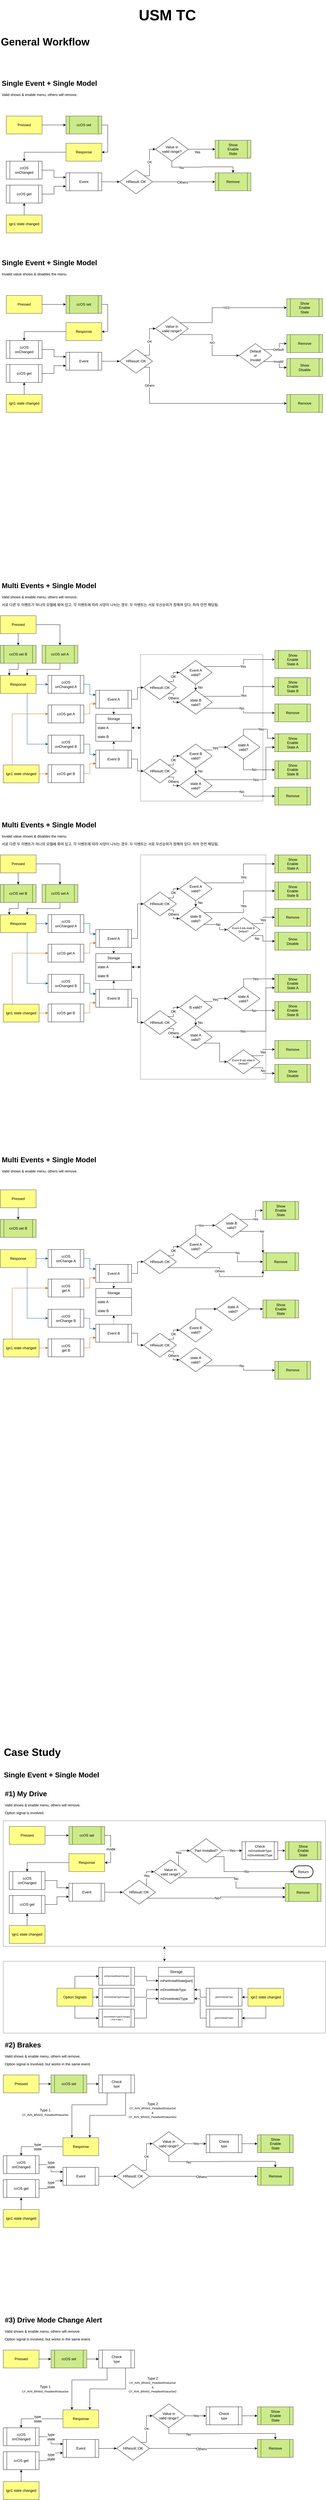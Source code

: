 <mxfile version="23.1.1" type="github">
  <diagram name="페이지-1" id="lhg0nr5kzpJ6dLd5DEeZ">
    <mxGraphModel dx="1595" dy="860" grid="1" gridSize="10" guides="1" tooltips="1" connect="1" arrows="1" fold="1" page="1" pageScale="1" pageWidth="1200" pageHeight="1920" math="0" shadow="0">
      <root>
        <mxCell id="0" />
        <mxCell id="1" parent="0" />
        <mxCell id="Ny4b2Ch9_81bZD9V1MHP-550" value="" style="rounded=0;whiteSpace=wrap;html=1;strokeColor=default;align=center;verticalAlign=middle;fontFamily=Helvetica;fontSize=12;fontColor=default;fillColor=none;dashed=1;dashPattern=1 1;" parent="1" vertex="1">
          <mxGeometry x="49.92" y="6110" width="1080" height="420" as="geometry" />
        </mxCell>
        <mxCell id="Ny4b2Ch9_81bZD9V1MHP-551" style="edgeStyle=orthogonalEdgeStyle;rounded=0;orthogonalLoop=1;jettySize=auto;html=1;exitX=0.5;exitY=0;exitDx=0;exitDy=0;entryX=0.5;entryY=1;entryDx=0;entryDy=0;fontFamily=Helvetica;fontSize=12;fontColor=default;dashed=1;startArrow=classic;startFill=1;" parent="1" source="Ny4b2Ch9_81bZD9V1MHP-549" target="Ny4b2Ch9_81bZD9V1MHP-550" edge="1">
          <mxGeometry relative="1" as="geometry" />
        </mxCell>
        <mxCell id="Ny4b2Ch9_81bZD9V1MHP-549" value="" style="rounded=0;whiteSpace=wrap;html=1;strokeColor=default;align=center;verticalAlign=middle;fontFamily=Helvetica;fontSize=12;fontColor=default;fillColor=none;dashed=1;dashPattern=1 1;" parent="1" vertex="1">
          <mxGeometry x="49.92" y="6580" width="1080" height="240" as="geometry" />
        </mxCell>
        <mxCell id="Ny4b2Ch9_81bZD9V1MHP-457" value="" style="rounded=0;whiteSpace=wrap;html=1;strokeColor=default;align=center;verticalAlign=middle;fontFamily=Helvetica;fontSize=12;fontColor=default;fillColor=none;dashed=1;dashPattern=1 1;" parent="1" vertex="1">
          <mxGeometry x="510" y="2880" width="420" height="750" as="geometry" />
        </mxCell>
        <mxCell id="Ny4b2Ch9_81bZD9V1MHP-315" style="edgeStyle=orthogonalEdgeStyle;rounded=0;orthogonalLoop=1;jettySize=auto;html=1;exitX=0;exitY=0.5;exitDx=0;exitDy=0;entryX=1;entryY=0.5;entryDx=0;entryDy=0;fontFamily=Helvetica;fontSize=12;fontColor=default;startArrow=classic;startFill=1;dashed=1;" parent="1" source="Ny4b2Ch9_81bZD9V1MHP-312" target="Ny4b2Ch9_81bZD9V1MHP-225" edge="1">
          <mxGeometry relative="1" as="geometry" />
        </mxCell>
        <mxCell id="Ny4b2Ch9_81bZD9V1MHP-312" value="" style="rounded=0;whiteSpace=wrap;html=1;strokeColor=default;align=center;verticalAlign=middle;fontFamily=Helvetica;fontSize=12;fontColor=default;fillColor=none;dashed=1;dashPattern=1 1;" parent="1" vertex="1">
          <mxGeometry x="510" y="2210" width="410" height="490" as="geometry" />
        </mxCell>
        <mxCell id="Ny4b2Ch9_81bZD9V1MHP-2" value="" style="edgeStyle=orthogonalEdgeStyle;rounded=0;orthogonalLoop=1;jettySize=auto;html=1;" parent="1" source="OEb_cOox7FnWWyNNpJyN-24" target="Ny4b2Ch9_81bZD9V1MHP-1" edge="1">
          <mxGeometry relative="1" as="geometry" />
        </mxCell>
        <mxCell id="OEb_cOox7FnWWyNNpJyN-24" value="Event" style="shape=process;whiteSpace=wrap;html=1;backgroundOutline=1;" parent="1" vertex="1">
          <mxGeometry x="260" y="1199" width="120" height="60" as="geometry" />
        </mxCell>
        <mxCell id="OEb_cOox7FnWWyNNpJyN-29" value="NO" style="edgeStyle=orthogonalEdgeStyle;rounded=0;orthogonalLoop=1;jettySize=auto;html=1;exitX=1;exitY=1;exitDx=0;exitDy=0;entryX=0;entryY=0.5;entryDx=0;entryDy=0;" parent="1" source="OEb_cOox7FnWWyNNpJyN-31" target="OEb_cOox7FnWWyNNpJyN-34" edge="1">
          <mxGeometry relative="1" as="geometry">
            <Array as="points">
              <mxPoint x="750" y="1140" />
              <mxPoint x="750" y="1210" />
            </Array>
          </mxGeometry>
        </mxCell>
        <mxCell id="OEb_cOox7FnWWyNNpJyN-30" value="YES" style="edgeStyle=orthogonalEdgeStyle;rounded=0;orthogonalLoop=1;jettySize=auto;html=1;exitX=1;exitY=0;exitDx=0;exitDy=0;entryX=0;entryY=0.5;entryDx=0;entryDy=0;" parent="1" source="OEb_cOox7FnWWyNNpJyN-31" target="OEb_cOox7FnWWyNNpJyN-37" edge="1">
          <mxGeometry relative="1" as="geometry">
            <Array as="points">
              <mxPoint x="750" y="1100" />
              <mxPoint x="750" y="1050" />
            </Array>
          </mxGeometry>
        </mxCell>
        <mxCell id="OEb_cOox7FnWWyNNpJyN-31" value="Value in&lt;br&gt;valid range?" style="rhombus;whiteSpace=wrap;html=1;" parent="1" vertex="1">
          <mxGeometry x="560" y="1080" width="110" height="80" as="geometry" />
        </mxCell>
        <mxCell id="OEb_cOox7FnWWyNNpJyN-32" value="Default" style="edgeStyle=orthogonalEdgeStyle;rounded=0;orthogonalLoop=1;jettySize=auto;html=1;exitX=1;exitY=0;exitDx=0;exitDy=0;entryX=0;entryY=0.5;entryDx=0;entryDy=0;" parent="1" source="OEb_cOox7FnWWyNNpJyN-34" target="OEb_cOox7FnWWyNNpJyN-35" edge="1">
          <mxGeometry relative="1" as="geometry" />
        </mxCell>
        <mxCell id="OEb_cOox7FnWWyNNpJyN-33" value="Invalid" style="edgeStyle=orthogonalEdgeStyle;rounded=0;orthogonalLoop=1;jettySize=auto;html=1;exitX=1;exitY=1;exitDx=0;exitDy=0;entryX=0;entryY=0.5;entryDx=0;entryDy=0;" parent="1" source="OEb_cOox7FnWWyNNpJyN-34" target="OEb_cOox7FnWWyNNpJyN-36" edge="1">
          <mxGeometry relative="1" as="geometry" />
        </mxCell>
        <mxCell id="OEb_cOox7FnWWyNNpJyN-34" value="Default&lt;br&gt;or&lt;br&gt;Invalid" style="rhombus;whiteSpace=wrap;html=1;" parent="1" vertex="1">
          <mxGeometry x="840" y="1170" width="110" height="80" as="geometry" />
        </mxCell>
        <mxCell id="OEb_cOox7FnWWyNNpJyN-35" value="Remove" style="shape=process;whiteSpace=wrap;html=1;backgroundOutline=1;fillColor=#cdeb8b;strokeColor=#36393d;" parent="1" vertex="1">
          <mxGeometry x="1000" y="1140" width="120" height="60" as="geometry" />
        </mxCell>
        <mxCell id="OEb_cOox7FnWWyNNpJyN-36" value="Show&lt;br&gt;Disable" style="shape=process;whiteSpace=wrap;html=1;backgroundOutline=1;fillColor=#cdeb8b;strokeColor=#36393d;" parent="1" vertex="1">
          <mxGeometry x="1000" y="1220" width="120" height="60" as="geometry" />
        </mxCell>
        <mxCell id="OEb_cOox7FnWWyNNpJyN-37" value="Show&lt;br&gt;Enable&lt;br&gt;State" style="shape=process;whiteSpace=wrap;html=1;backgroundOutline=1;fillColor=#cdeb8b;strokeColor=#36393d;" parent="1" vertex="1">
          <mxGeometry x="1000" y="1020" width="120" height="60" as="geometry" />
        </mxCell>
        <mxCell id="Ny4b2Ch9_81bZD9V1MHP-36" style="edgeStyle=orthogonalEdgeStyle;rounded=0;orthogonalLoop=1;jettySize=auto;html=1;exitX=0.5;exitY=0;exitDx=0;exitDy=0;entryX=0.5;entryY=1;entryDx=0;entryDy=0;fontFamily=Helvetica;fontSize=12;fontColor=default;" parent="1" source="OEb_cOox7FnWWyNNpJyN-39" target="OEb_cOox7FnWWyNNpJyN-43" edge="1">
          <mxGeometry relative="1" as="geometry" />
        </mxCell>
        <mxCell id="OEb_cOox7FnWWyNNpJyN-39" value="ign1 state changed" style="rounded=0;whiteSpace=wrap;html=1;fillColor=#ffff88;strokeColor=#36393d;" parent="1" vertex="1">
          <mxGeometry x="60" y="1340" width="120" height="60" as="geometry" />
        </mxCell>
        <mxCell id="OEb_cOox7FnWWyNNpJyN-40" value="" style="edgeStyle=orthogonalEdgeStyle;rounded=0;orthogonalLoop=1;jettySize=auto;html=1;exitX=1;exitY=0.5;exitDx=0;exitDy=0;entryX=0;entryY=0.5;entryDx=0;entryDy=0;" parent="1" source="OEb_cOox7FnWWyNNpJyN-41" edge="1">
          <mxGeometry relative="1" as="geometry">
            <mxPoint x="260" y="1039" as="targetPoint" />
          </mxGeometry>
        </mxCell>
        <mxCell id="OEb_cOox7FnWWyNNpJyN-41" value="Pressed" style="rounded=0;whiteSpace=wrap;html=1;fillColor=#ffff88;strokeColor=#36393d;" parent="1" vertex="1">
          <mxGeometry x="60" y="1009" width="120" height="60" as="geometry" />
        </mxCell>
        <mxCell id="Ny4b2Ch9_81bZD9V1MHP-35" style="edgeStyle=orthogonalEdgeStyle;rounded=0;orthogonalLoop=1;jettySize=auto;html=1;exitX=1;exitY=0.5;exitDx=0;exitDy=0;entryX=0;entryY=0.75;entryDx=0;entryDy=0;fontFamily=Helvetica;fontSize=12;fontColor=default;" parent="1" source="OEb_cOox7FnWWyNNpJyN-43" target="OEb_cOox7FnWWyNNpJyN-24" edge="1">
          <mxGeometry relative="1" as="geometry" />
        </mxCell>
        <mxCell id="OEb_cOox7FnWWyNNpJyN-43" value="ccOS get" style="shape=process;whiteSpace=wrap;html=1;backgroundOutline=1;" parent="1" vertex="1">
          <mxGeometry x="60" y="1240" width="120" height="60" as="geometry" />
        </mxCell>
        <mxCell id="Ny4b2Ch9_81bZD9V1MHP-30" style="edgeStyle=orthogonalEdgeStyle;rounded=0;orthogonalLoop=1;jettySize=auto;html=1;exitX=1;exitY=0.5;exitDx=0;exitDy=0;entryX=1;entryY=0.5;entryDx=0;entryDy=0;fontFamily=Helvetica;fontSize=12;fontColor=default;" parent="1" source="OEb_cOox7FnWWyNNpJyN-45" target="Ny4b2Ch9_81bZD9V1MHP-29" edge="1">
          <mxGeometry relative="1" as="geometry" />
        </mxCell>
        <mxCell id="OEb_cOox7FnWWyNNpJyN-45" value="ccOS set" style="shape=process;whiteSpace=wrap;html=1;backgroundOutline=1;fillColor=#cdeb8b;strokeColor=#36393d;" parent="1" vertex="1">
          <mxGeometry x="260" y="1009" width="120" height="60" as="geometry" />
        </mxCell>
        <mxCell id="EMXY2AlrHHOvVeRIwP7f-67" value="USM TC" style="text;html=1;strokeColor=none;fillColor=none;align=center;verticalAlign=middle;whiteSpace=wrap;rounded=0;fontSize=50;fontStyle=1" parent="1" vertex="1">
          <mxGeometry x="280" y="21" width="640" height="99" as="geometry" />
        </mxCell>
        <mxCell id="Ny4b2Ch9_81bZD9V1MHP-3" value="OK" style="edgeStyle=orthogonalEdgeStyle;rounded=0;orthogonalLoop=1;jettySize=auto;html=1;exitX=1;exitY=0;exitDx=0;exitDy=0;entryX=0;entryY=0.5;entryDx=0;entryDy=0;" parent="1" source="Ny4b2Ch9_81bZD9V1MHP-1" target="OEb_cOox7FnWWyNNpJyN-31" edge="1">
          <mxGeometry relative="1" as="geometry">
            <Array as="points">
              <mxPoint x="540" y="1209" />
              <mxPoint x="540" y="1120" />
            </Array>
          </mxGeometry>
        </mxCell>
        <mxCell id="Ny4b2Ch9_81bZD9V1MHP-5" value="Others" style="edgeStyle=orthogonalEdgeStyle;rounded=0;orthogonalLoop=1;jettySize=auto;html=1;exitX=1;exitY=1;exitDx=0;exitDy=0;entryX=0;entryY=0.5;entryDx=0;entryDy=0;" parent="1" source="Ny4b2Ch9_81bZD9V1MHP-1" target="Ny4b2Ch9_81bZD9V1MHP-4" edge="1">
          <mxGeometry x="-0.738" relative="1" as="geometry">
            <Array as="points">
              <mxPoint x="540" y="1249" />
              <mxPoint x="540" y="1370" />
            </Array>
            <mxPoint as="offset" />
          </mxGeometry>
        </mxCell>
        <mxCell id="Ny4b2Ch9_81bZD9V1MHP-1" value="HResult::OK" style="rhombus;whiteSpace=wrap;html=1;" parent="1" vertex="1">
          <mxGeometry x="440" y="1189" width="110" height="80" as="geometry" />
        </mxCell>
        <mxCell id="Ny4b2Ch9_81bZD9V1MHP-4" value="Remove" style="shape=process;whiteSpace=wrap;html=1;backgroundOutline=1;fillColor=#cdeb8b;strokeColor=#36393d;" parent="1" vertex="1">
          <mxGeometry x="1000" y="1340" width="120" height="60" as="geometry" />
        </mxCell>
        <mxCell id="Ny4b2Ch9_81bZD9V1MHP-13" value="&lt;h1&gt;Single Event + Single Model&lt;br&gt;&lt;/h1&gt;&lt;p&gt;Invalid value shows &amp;amp; disables the menu.&lt;/p&gt;" style="text;html=1;strokeColor=none;fillColor=none;spacing=5;spacingTop=-20;whiteSpace=wrap;overflow=hidden;rounded=0;" parent="1" vertex="1">
          <mxGeometry x="40" y="880" width="360" height="120" as="geometry" />
        </mxCell>
        <mxCell id="Ny4b2Ch9_81bZD9V1MHP-34" style="edgeStyle=orthogonalEdgeStyle;rounded=0;orthogonalLoop=1;jettySize=auto;html=1;exitX=0;exitY=0.5;exitDx=0;exitDy=0;entryX=0.5;entryY=0;entryDx=0;entryDy=0;fontFamily=Helvetica;fontSize=12;fontColor=default;" parent="1" source="Ny4b2Ch9_81bZD9V1MHP-29" target="Ny4b2Ch9_81bZD9V1MHP-32" edge="1">
          <mxGeometry relative="1" as="geometry" />
        </mxCell>
        <mxCell id="Ny4b2Ch9_81bZD9V1MHP-29" value="Response" style="rounded=0;whiteSpace=wrap;html=1;fillColor=#ffff88;strokeColor=#36393d;" parent="1" vertex="1">
          <mxGeometry x="260" y="1100" width="120" height="60" as="geometry" />
        </mxCell>
        <mxCell id="Ny4b2Ch9_81bZD9V1MHP-33" style="edgeStyle=orthogonalEdgeStyle;rounded=0;orthogonalLoop=1;jettySize=auto;html=1;entryX=0;entryY=0.25;entryDx=0;entryDy=0;fontFamily=Helvetica;fontSize=12;fontColor=default;" parent="1" source="Ny4b2Ch9_81bZD9V1MHP-32" target="OEb_cOox7FnWWyNNpJyN-24" edge="1">
          <mxGeometry relative="1" as="geometry" />
        </mxCell>
        <mxCell id="Ny4b2Ch9_81bZD9V1MHP-32" value="ccOS onChanged" style="shape=process;whiteSpace=wrap;html=1;backgroundOutline=1;" parent="1" vertex="1">
          <mxGeometry x="60" y="1160" width="120" height="60" as="geometry" />
        </mxCell>
        <mxCell id="Ny4b2Ch9_81bZD9V1MHP-38" value="" style="edgeStyle=orthogonalEdgeStyle;rounded=0;orthogonalLoop=1;jettySize=auto;html=1;" parent="1" source="Ny4b2Ch9_81bZD9V1MHP-39" target="Ny4b2Ch9_81bZD9V1MHP-59" edge="1">
          <mxGeometry relative="1" as="geometry" />
        </mxCell>
        <mxCell id="Ny4b2Ch9_81bZD9V1MHP-39" value="Event" style="shape=process;whiteSpace=wrap;html=1;backgroundOutline=1;" parent="1" vertex="1">
          <mxGeometry x="260" y="599" width="120" height="60" as="geometry" />
        </mxCell>
        <mxCell id="Ny4b2Ch9_81bZD9V1MHP-209" style="edgeStyle=orthogonalEdgeStyle;rounded=0;orthogonalLoop=1;jettySize=auto;html=1;exitX=0.5;exitY=1;exitDx=0;exitDy=0;entryX=0.5;entryY=0;entryDx=0;entryDy=0;fontFamily=Helvetica;fontSize=12;fontColor=default;" parent="1" source="Ny4b2Ch9_81bZD9V1MHP-42" target="Ny4b2Ch9_81bZD9V1MHP-60" edge="1">
          <mxGeometry relative="1" as="geometry" />
        </mxCell>
        <mxCell id="Ny4b2Ch9_81bZD9V1MHP-210" value="No" style="edgeLabel;html=1;align=center;verticalAlign=middle;resizable=0;points=[];fontSize=12;fontFamily=Helvetica;fontColor=default;" parent="Ny4b2Ch9_81bZD9V1MHP-209" vertex="1" connectable="0">
          <mxGeometry x="-0.567" y="-2" relative="1" as="geometry">
            <mxPoint as="offset" />
          </mxGeometry>
        </mxCell>
        <mxCell id="Ny4b2Ch9_81bZD9V1MHP-211" value="Yes" style="edgeStyle=orthogonalEdgeStyle;rounded=0;orthogonalLoop=1;jettySize=auto;html=1;fontFamily=Helvetica;fontSize=12;fontColor=default;" parent="1" source="Ny4b2Ch9_81bZD9V1MHP-42" target="Ny4b2Ch9_81bZD9V1MHP-48" edge="1">
          <mxGeometry x="-0.333" y="-10" relative="1" as="geometry">
            <mxPoint as="offset" />
          </mxGeometry>
        </mxCell>
        <mxCell id="Ny4b2Ch9_81bZD9V1MHP-42" value="Value in&lt;br&gt;valid range?" style="rhombus;whiteSpace=wrap;html=1;" parent="1" vertex="1">
          <mxGeometry x="560" y="480" width="110" height="80" as="geometry" />
        </mxCell>
        <mxCell id="Ny4b2Ch9_81bZD9V1MHP-48" value="Show&lt;br&gt;Enable&lt;br&gt;State" style="shape=process;whiteSpace=wrap;html=1;backgroundOutline=1;fillColor=#cdeb8b;strokeColor=#36393d;" parent="1" vertex="1">
          <mxGeometry x="759.92" y="490" width="120" height="60" as="geometry" />
        </mxCell>
        <mxCell id="Ny4b2Ch9_81bZD9V1MHP-49" style="edgeStyle=orthogonalEdgeStyle;rounded=0;orthogonalLoop=1;jettySize=auto;html=1;exitX=0.5;exitY=0;exitDx=0;exitDy=0;entryX=0.5;entryY=1;entryDx=0;entryDy=0;fontFamily=Helvetica;fontSize=12;fontColor=default;" parent="1" source="Ny4b2Ch9_81bZD9V1MHP-50" target="Ny4b2Ch9_81bZD9V1MHP-54" edge="1">
          <mxGeometry relative="1" as="geometry" />
        </mxCell>
        <mxCell id="Ny4b2Ch9_81bZD9V1MHP-50" value="ign1 state changed" style="rounded=0;whiteSpace=wrap;html=1;fillColor=#ffff88;strokeColor=#36393d;" parent="1" vertex="1">
          <mxGeometry x="60" y="740" width="120" height="60" as="geometry" />
        </mxCell>
        <mxCell id="Ny4b2Ch9_81bZD9V1MHP-51" value="" style="edgeStyle=orthogonalEdgeStyle;rounded=0;orthogonalLoop=1;jettySize=auto;html=1;exitX=1;exitY=0.5;exitDx=0;exitDy=0;entryX=0;entryY=0.5;entryDx=0;entryDy=0;" parent="1" source="Ny4b2Ch9_81bZD9V1MHP-52" edge="1">
          <mxGeometry x="-0.005" relative="1" as="geometry">
            <mxPoint x="260" y="439" as="targetPoint" />
            <mxPoint as="offset" />
          </mxGeometry>
        </mxCell>
        <mxCell id="Ny4b2Ch9_81bZD9V1MHP-52" value="Pressed" style="rounded=0;whiteSpace=wrap;html=1;fillColor=#ffff88;strokeColor=#36393d;" parent="1" vertex="1">
          <mxGeometry x="60" y="409" width="120" height="60" as="geometry" />
        </mxCell>
        <mxCell id="Ny4b2Ch9_81bZD9V1MHP-53" style="edgeStyle=orthogonalEdgeStyle;rounded=0;orthogonalLoop=1;jettySize=auto;html=1;exitX=1;exitY=0.5;exitDx=0;exitDy=0;entryX=0;entryY=0.75;entryDx=0;entryDy=0;fontFamily=Helvetica;fontSize=12;fontColor=default;" parent="1" source="Ny4b2Ch9_81bZD9V1MHP-54" target="Ny4b2Ch9_81bZD9V1MHP-39" edge="1">
          <mxGeometry relative="1" as="geometry" />
        </mxCell>
        <mxCell id="Ny4b2Ch9_81bZD9V1MHP-54" value="ccOS get" style="shape=process;whiteSpace=wrap;html=1;backgroundOutline=1;" parent="1" vertex="1">
          <mxGeometry x="60" y="640" width="120" height="60" as="geometry" />
        </mxCell>
        <mxCell id="Ny4b2Ch9_81bZD9V1MHP-55" style="edgeStyle=orthogonalEdgeStyle;rounded=0;orthogonalLoop=1;jettySize=auto;html=1;exitX=1;exitY=0.5;exitDx=0;exitDy=0;entryX=1;entryY=0.5;entryDx=0;entryDy=0;fontFamily=Helvetica;fontSize=12;fontColor=default;" parent="1" source="Ny4b2Ch9_81bZD9V1MHP-56" target="Ny4b2Ch9_81bZD9V1MHP-63" edge="1">
          <mxGeometry relative="1" as="geometry" />
        </mxCell>
        <mxCell id="Ny4b2Ch9_81bZD9V1MHP-56" value="ccOS set" style="shape=process;whiteSpace=wrap;html=1;backgroundOutline=1;fillColor=#cdeb8b;strokeColor=#36393d;" parent="1" vertex="1">
          <mxGeometry x="260" y="409" width="120" height="60" as="geometry" />
        </mxCell>
        <mxCell id="Ny4b2Ch9_81bZD9V1MHP-57" value="OK" style="edgeStyle=orthogonalEdgeStyle;rounded=0;orthogonalLoop=1;jettySize=auto;html=1;exitX=1;exitY=0;exitDx=0;exitDy=0;entryX=0;entryY=0.5;entryDx=0;entryDy=0;" parent="1" source="Ny4b2Ch9_81bZD9V1MHP-59" target="Ny4b2Ch9_81bZD9V1MHP-42" edge="1">
          <mxGeometry relative="1" as="geometry">
            <Array as="points">
              <mxPoint x="540" y="609" />
              <mxPoint x="540" y="520" />
            </Array>
          </mxGeometry>
        </mxCell>
        <mxCell id="Ny4b2Ch9_81bZD9V1MHP-207" style="edgeStyle=orthogonalEdgeStyle;rounded=0;orthogonalLoop=1;jettySize=auto;html=1;exitX=1;exitY=0.5;exitDx=0;exitDy=0;entryX=0;entryY=0.5;entryDx=0;entryDy=0;fontFamily=Helvetica;fontSize=12;fontColor=default;" parent="1" source="Ny4b2Ch9_81bZD9V1MHP-59" target="Ny4b2Ch9_81bZD9V1MHP-60" edge="1">
          <mxGeometry relative="1" as="geometry" />
        </mxCell>
        <mxCell id="Ny4b2Ch9_81bZD9V1MHP-208" value="Others" style="edgeLabel;html=1;align=center;verticalAlign=middle;resizable=0;points=[];fontSize=12;fontFamily=Helvetica;fontColor=default;" parent="Ny4b2Ch9_81bZD9V1MHP-207" vertex="1" connectable="0">
          <mxGeometry x="-0.038" y="-2" relative="1" as="geometry">
            <mxPoint as="offset" />
          </mxGeometry>
        </mxCell>
        <mxCell id="Ny4b2Ch9_81bZD9V1MHP-59" value="HResult::OK" style="rhombus;whiteSpace=wrap;html=1;" parent="1" vertex="1">
          <mxGeometry x="440" y="589" width="110" height="80" as="geometry" />
        </mxCell>
        <mxCell id="Ny4b2Ch9_81bZD9V1MHP-60" value="Remove" style="shape=process;whiteSpace=wrap;html=1;backgroundOutline=1;fillColor=#cdeb8b;strokeColor=#36393d;" parent="1" vertex="1">
          <mxGeometry x="759.92" y="599" width="120" height="60" as="geometry" />
        </mxCell>
        <mxCell id="Ny4b2Ch9_81bZD9V1MHP-61" value="&lt;h1&gt;Single Event + Single Model&lt;br&gt;&lt;/h1&gt;&lt;p&gt;Valid shows &amp;amp; enable menu, others will remove.&lt;/p&gt;" style="text;html=1;strokeColor=none;fillColor=none;spacing=5;spacingTop=-20;whiteSpace=wrap;overflow=hidden;rounded=0;" parent="1" vertex="1">
          <mxGeometry x="40" y="280" width="360" height="120" as="geometry" />
        </mxCell>
        <mxCell id="Ny4b2Ch9_81bZD9V1MHP-62" style="edgeStyle=orthogonalEdgeStyle;rounded=0;orthogonalLoop=1;jettySize=auto;html=1;exitX=0;exitY=0.5;exitDx=0;exitDy=0;entryX=0.5;entryY=0;entryDx=0;entryDy=0;fontFamily=Helvetica;fontSize=12;fontColor=default;" parent="1" source="Ny4b2Ch9_81bZD9V1MHP-63" target="Ny4b2Ch9_81bZD9V1MHP-65" edge="1">
          <mxGeometry relative="1" as="geometry" />
        </mxCell>
        <mxCell id="Ny4b2Ch9_81bZD9V1MHP-63" value="Response" style="rounded=0;whiteSpace=wrap;html=1;fillColor=#ffff88;strokeColor=#36393d;" parent="1" vertex="1">
          <mxGeometry x="260" y="500" width="120" height="60" as="geometry" />
        </mxCell>
        <mxCell id="Ny4b2Ch9_81bZD9V1MHP-64" style="edgeStyle=orthogonalEdgeStyle;rounded=0;orthogonalLoop=1;jettySize=auto;html=1;entryX=0;entryY=0.25;entryDx=0;entryDy=0;fontFamily=Helvetica;fontSize=12;fontColor=default;" parent="1" source="Ny4b2Ch9_81bZD9V1MHP-65" target="Ny4b2Ch9_81bZD9V1MHP-39" edge="1">
          <mxGeometry relative="1" as="geometry" />
        </mxCell>
        <mxCell id="Ny4b2Ch9_81bZD9V1MHP-65" value="ccOS onChanged" style="shape=process;whiteSpace=wrap;html=1;backgroundOutline=1;" parent="1" vertex="1">
          <mxGeometry x="60" y="560" width="120" height="60" as="geometry" />
        </mxCell>
        <mxCell id="Ny4b2Ch9_81bZD9V1MHP-100" value="&lt;h1&gt;Multi Events + Single Model&lt;br&gt;&lt;/h1&gt;&lt;p&gt;Valid shows &amp;amp; enable menu, others will remove.&lt;/p&gt;&lt;p&gt;서로 다른 두 이벤트가 하나의 모델에 묶여 있고, 각 이벤트에 따라 사양이 나뉘는 경우. 두 이벤트는 서로 우선순위가 정해져 있다. 하차 안전 해당됨.&lt;/p&gt;" style="text;html=1;strokeColor=none;fillColor=none;spacing=5;spacingTop=-20;whiteSpace=wrap;overflow=hidden;rounded=0;" parent="1" vertex="1">
          <mxGeometry x="40" y="1960" width="1040" height="120" as="geometry" />
        </mxCell>
        <mxCell id="Ny4b2Ch9_81bZD9V1MHP-273" value="No" style="edgeStyle=orthogonalEdgeStyle;rounded=0;orthogonalLoop=1;jettySize=auto;html=1;exitX=0.5;exitY=1;exitDx=0;exitDy=0;entryX=0.5;entryY=0;entryDx=0;entryDy=0;fontFamily=Helvetica;fontSize=12;fontColor=default;" parent="1" source="Ny4b2Ch9_81bZD9V1MHP-105" target="Ny4b2Ch9_81bZD9V1MHP-176" edge="1">
          <mxGeometry x="0.019" y="15" relative="1" as="geometry">
            <mxPoint as="offset" />
          </mxGeometry>
        </mxCell>
        <mxCell id="Ny4b2Ch9_81bZD9V1MHP-275" value="Yes" style="edgeStyle=orthogonalEdgeStyle;rounded=0;orthogonalLoop=1;jettySize=auto;html=1;exitX=1;exitY=0;exitDx=0;exitDy=0;fontFamily=Helvetica;fontSize=12;fontColor=default;" parent="1" source="Ny4b2Ch9_81bZD9V1MHP-105" target="Ny4b2Ch9_81bZD9V1MHP-107" edge="1">
          <mxGeometry relative="1" as="geometry" />
        </mxCell>
        <mxCell id="Ny4b2Ch9_81bZD9V1MHP-105" value="Event A&lt;br&gt;valid?" style="rhombus;whiteSpace=wrap;html=1;" parent="1" vertex="1">
          <mxGeometry x="639.92" y="2230" width="110" height="80" as="geometry" />
        </mxCell>
        <mxCell id="Ny4b2Ch9_81bZD9V1MHP-107" value="Show&lt;br&gt;Enable&lt;br&gt;State A" style="shape=process;whiteSpace=wrap;html=1;backgroundOutline=1;fillColor=#cdeb8b;strokeColor=#36393d;" parent="1" vertex="1">
          <mxGeometry x="960.0" y="2196.62" width="120" height="60" as="geometry" />
        </mxCell>
        <mxCell id="Ny4b2Ch9_81bZD9V1MHP-169" style="edgeStyle=orthogonalEdgeStyle;rounded=0;orthogonalLoop=1;jettySize=auto;html=1;exitX=0.25;exitY=0;exitDx=0;exitDy=0;entryX=0;entryY=0.5;entryDx=0;entryDy=0;fontFamily=Helvetica;fontSize=12;fontColor=default;strokeColor=#CC6600;" parent="1" source="Ny4b2Ch9_81bZD9V1MHP-109" target="Ny4b2Ch9_81bZD9V1MHP-140" edge="1">
          <mxGeometry relative="1" as="geometry" />
        </mxCell>
        <mxCell id="Ny4b2Ch9_81bZD9V1MHP-170" value="" style="edgeStyle=orthogonalEdgeStyle;rounded=0;orthogonalLoop=1;jettySize=auto;html=1;fontFamily=Helvetica;fontSize=12;fontColor=default;strokeColor=#CC6600;" parent="1" source="Ny4b2Ch9_81bZD9V1MHP-109" target="Ny4b2Ch9_81bZD9V1MHP-141" edge="1">
          <mxGeometry relative="1" as="geometry" />
        </mxCell>
        <mxCell id="Ny4b2Ch9_81bZD9V1MHP-109" value="ign1 state changed" style="rounded=0;whiteSpace=wrap;html=1;fillColor=#ffff88;strokeColor=#36393d;" parent="1" vertex="1">
          <mxGeometry x="49.92" y="2579" width="120" height="60" as="geometry" />
        </mxCell>
        <mxCell id="Ny4b2Ch9_81bZD9V1MHP-299" value="" style="edgeStyle=orthogonalEdgeStyle;rounded=0;orthogonalLoop=1;jettySize=auto;html=1;fontFamily=Helvetica;fontSize=12;fontColor=default;" parent="1" source="Ny4b2Ch9_81bZD9V1MHP-111" target="Ny4b2Ch9_81bZD9V1MHP-125" edge="1">
          <mxGeometry relative="1" as="geometry" />
        </mxCell>
        <mxCell id="Ny4b2Ch9_81bZD9V1MHP-300" style="edgeStyle=orthogonalEdgeStyle;rounded=0;orthogonalLoop=1;jettySize=auto;html=1;exitX=1;exitY=0.5;exitDx=0;exitDy=0;entryX=0.5;entryY=0;entryDx=0;entryDy=0;fontFamily=Helvetica;fontSize=12;fontColor=default;" parent="1" source="Ny4b2Ch9_81bZD9V1MHP-111" target="Ny4b2Ch9_81bZD9V1MHP-115" edge="1">
          <mxGeometry relative="1" as="geometry" />
        </mxCell>
        <mxCell id="Ny4b2Ch9_81bZD9V1MHP-111" value="Pressed" style="rounded=0;whiteSpace=wrap;html=1;fillColor=#ffff88;strokeColor=#36393d;" parent="1" vertex="1">
          <mxGeometry x="40" y="2080" width="120" height="60" as="geometry" />
        </mxCell>
        <mxCell id="Ny4b2Ch9_81bZD9V1MHP-303" style="edgeStyle=orthogonalEdgeStyle;rounded=0;orthogonalLoop=1;jettySize=auto;html=1;exitX=0.5;exitY=1;exitDx=0;exitDy=0;entryX=0.75;entryY=0;entryDx=0;entryDy=0;fontFamily=Helvetica;fontSize=12;fontColor=default;" parent="1" source="Ny4b2Ch9_81bZD9V1MHP-115" target="Ny4b2Ch9_81bZD9V1MHP-121" edge="1">
          <mxGeometry relative="1" as="geometry" />
        </mxCell>
        <mxCell id="Ny4b2Ch9_81bZD9V1MHP-115" value="ccOS set A" style="shape=process;whiteSpace=wrap;html=1;backgroundOutline=1;fillColor=#cdeb8b;strokeColor=#36393d;" parent="1" vertex="1">
          <mxGeometry x="180" y="2179" width="120" height="60" as="geometry" />
        </mxCell>
        <mxCell id="Ny4b2Ch9_81bZD9V1MHP-265" value="OK" style="edgeStyle=orthogonalEdgeStyle;rounded=0;orthogonalLoop=1;jettySize=auto;html=1;exitX=1;exitY=0;exitDx=0;exitDy=0;entryX=0;entryY=0.5;entryDx=0;entryDy=0;fontFamily=Helvetica;fontSize=12;fontColor=default;" parent="1" source="Ny4b2Ch9_81bZD9V1MHP-118" target="Ny4b2Ch9_81bZD9V1MHP-105" edge="1">
          <mxGeometry relative="1" as="geometry">
            <Array as="points">
              <mxPoint x="620" y="2301" />
              <mxPoint x="620" y="2270" />
            </Array>
          </mxGeometry>
        </mxCell>
        <mxCell id="Ny4b2Ch9_81bZD9V1MHP-267" value="Others" style="edgeStyle=orthogonalEdgeStyle;rounded=0;orthogonalLoop=1;jettySize=auto;html=1;exitX=1;exitY=1;exitDx=0;exitDy=0;entryX=0;entryY=0.5;entryDx=0;entryDy=0;fontFamily=Helvetica;fontSize=12;fontColor=default;" parent="1" source="Ny4b2Ch9_81bZD9V1MHP-118" target="Ny4b2Ch9_81bZD9V1MHP-176" edge="1">
          <mxGeometry relative="1" as="geometry">
            <Array as="points">
              <mxPoint x="620" y="2341" />
              <mxPoint x="620" y="2370" />
            </Array>
          </mxGeometry>
        </mxCell>
        <mxCell id="Ny4b2Ch9_81bZD9V1MHP-118" value="HResult::OK" style="rhombus;whiteSpace=wrap;html=1;" parent="1" vertex="1">
          <mxGeometry x="520" y="2280.5" width="110" height="80" as="geometry" />
        </mxCell>
        <mxCell id="Ny4b2Ch9_81bZD9V1MHP-119" value="Remove" style="shape=process;whiteSpace=wrap;html=1;backgroundOutline=1;fillColor=#cdeb8b;strokeColor=#36393d;" parent="1" vertex="1">
          <mxGeometry x="960.0" y="2375.12" width="120" height="60" as="geometry" />
        </mxCell>
        <mxCell id="Ny4b2Ch9_81bZD9V1MHP-166" style="edgeStyle=orthogonalEdgeStyle;rounded=0;orthogonalLoop=1;jettySize=auto;html=1;exitX=1;exitY=0.5;exitDx=0;exitDy=0;entryX=0;entryY=0.5;entryDx=0;entryDy=0;fontFamily=Helvetica;fontSize=12;fontColor=default;strokeColor=#004C99;" parent="1" source="Ny4b2Ch9_81bZD9V1MHP-121" target="Ny4b2Ch9_81bZD9V1MHP-128" edge="1">
          <mxGeometry relative="1" as="geometry" />
        </mxCell>
        <mxCell id="Ny4b2Ch9_81bZD9V1MHP-168" style="edgeStyle=orthogonalEdgeStyle;rounded=0;orthogonalLoop=1;jettySize=auto;html=1;exitX=0.75;exitY=1;exitDx=0;exitDy=0;entryX=0;entryY=0.5;entryDx=0;entryDy=0;fontFamily=Helvetica;fontSize=12;fontColor=default;strokeColor=#004C99;" parent="1" source="Ny4b2Ch9_81bZD9V1MHP-121" target="Ny4b2Ch9_81bZD9V1MHP-133" edge="1">
          <mxGeometry relative="1" as="geometry" />
        </mxCell>
        <mxCell id="Ny4b2Ch9_81bZD9V1MHP-121" value="Response" style="rounded=0;whiteSpace=wrap;html=1;fillColor=#ffff88;strokeColor=#36393d;" parent="1" vertex="1">
          <mxGeometry x="40" y="2280" width="120" height="60" as="geometry" />
        </mxCell>
        <mxCell id="Ny4b2Ch9_81bZD9V1MHP-302" style="edgeStyle=orthogonalEdgeStyle;rounded=0;orthogonalLoop=1;jettySize=auto;html=1;exitX=0.5;exitY=1;exitDx=0;exitDy=0;entryX=0.25;entryY=0;entryDx=0;entryDy=0;fontFamily=Helvetica;fontSize=12;fontColor=default;" parent="1" source="Ny4b2Ch9_81bZD9V1MHP-125" target="Ny4b2Ch9_81bZD9V1MHP-121" edge="1">
          <mxGeometry relative="1" as="geometry" />
        </mxCell>
        <mxCell id="Ny4b2Ch9_81bZD9V1MHP-125" value="ccOS set B" style="shape=process;whiteSpace=wrap;html=1;backgroundOutline=1;fillColor=#cdeb8b;strokeColor=#36393d;" parent="1" vertex="1">
          <mxGeometry x="40" y="2179" width="120" height="60" as="geometry" />
        </mxCell>
        <mxCell id="Ny4b2Ch9_81bZD9V1MHP-161" style="edgeStyle=orthogonalEdgeStyle;rounded=0;orthogonalLoop=1;jettySize=auto;html=1;exitX=1;exitY=0.5;exitDx=0;exitDy=0;entryX=0;entryY=0.25;entryDx=0;entryDy=0;fontFamily=Helvetica;fontSize=12;fontColor=default;strokeColor=#004C99;" parent="1" source="Ny4b2Ch9_81bZD9V1MHP-128" target="Ny4b2Ch9_81bZD9V1MHP-138" edge="1">
          <mxGeometry relative="1" as="geometry" />
        </mxCell>
        <mxCell id="Ny4b2Ch9_81bZD9V1MHP-128" value="ccOS onChanged A" style="shape=process;whiteSpace=wrap;html=1;backgroundOutline=1;" parent="1" vertex="1">
          <mxGeometry x="200.0" y="2279.5" width="120" height="60" as="geometry" />
        </mxCell>
        <mxCell id="Ny4b2Ch9_81bZD9V1MHP-163" style="edgeStyle=orthogonalEdgeStyle;rounded=0;orthogonalLoop=1;jettySize=auto;html=1;exitX=1;exitY=0.5;exitDx=0;exitDy=0;entryX=0;entryY=0.25;entryDx=0;entryDy=0;fontFamily=Helvetica;fontSize=12;fontColor=default;strokeColor=#004C99;" parent="1" source="Ny4b2Ch9_81bZD9V1MHP-133" target="Ny4b2Ch9_81bZD9V1MHP-139" edge="1">
          <mxGeometry relative="1" as="geometry" />
        </mxCell>
        <mxCell id="Ny4b2Ch9_81bZD9V1MHP-133" value="ccOS onChanged B" style="shape=process;whiteSpace=wrap;html=1;backgroundOutline=1;" parent="1" vertex="1">
          <mxGeometry x="200" y="2479.5" width="120" height="60" as="geometry" />
        </mxCell>
        <mxCell id="Ny4b2Ch9_81bZD9V1MHP-278" style="edgeStyle=orthogonalEdgeStyle;rounded=0;orthogonalLoop=1;jettySize=auto;html=1;exitX=1;exitY=0.5;exitDx=0;exitDy=0;entryX=0;entryY=0.5;entryDx=0;entryDy=0;fontFamily=Helvetica;fontSize=12;fontColor=default;" parent="1" source="Ny4b2Ch9_81bZD9V1MHP-138" target="Ny4b2Ch9_81bZD9V1MHP-118" edge="1">
          <mxGeometry relative="1" as="geometry" />
        </mxCell>
        <mxCell id="Ny4b2Ch9_81bZD9V1MHP-305" style="edgeStyle=orthogonalEdgeStyle;rounded=0;orthogonalLoop=1;jettySize=auto;html=1;exitX=0.5;exitY=1;exitDx=0;exitDy=0;entryX=0.5;entryY=0;entryDx=0;entryDy=0;fontFamily=Helvetica;fontSize=12;fontColor=default;dashed=1;" parent="1" source="Ny4b2Ch9_81bZD9V1MHP-138" target="Ny4b2Ch9_81bZD9V1MHP-224" edge="1">
          <mxGeometry relative="1" as="geometry" />
        </mxCell>
        <mxCell id="Ny4b2Ch9_81bZD9V1MHP-138" value="Event A" style="shape=process;whiteSpace=wrap;html=1;backgroundOutline=1;" parent="1" vertex="1">
          <mxGeometry x="360" y="2329.5" width="120" height="60" as="geometry" />
        </mxCell>
        <mxCell id="Ny4b2Ch9_81bZD9V1MHP-298" style="edgeStyle=orthogonalEdgeStyle;rounded=0;orthogonalLoop=1;jettySize=auto;html=1;exitX=1;exitY=0.5;exitDx=0;exitDy=0;entryX=0;entryY=0.5;entryDx=0;entryDy=0;fontFamily=Helvetica;fontSize=12;fontColor=default;" parent="1" source="Ny4b2Ch9_81bZD9V1MHP-139" target="Ny4b2Ch9_81bZD9V1MHP-271" edge="1">
          <mxGeometry relative="1" as="geometry" />
        </mxCell>
        <mxCell id="Ny4b2Ch9_81bZD9V1MHP-139" value="Event B" style="shape=process;whiteSpace=wrap;html=1;backgroundOutline=1;" parent="1" vertex="1">
          <mxGeometry x="360" y="2529.5" width="120" height="60" as="geometry" />
        </mxCell>
        <mxCell id="Ny4b2Ch9_81bZD9V1MHP-162" style="edgeStyle=orthogonalEdgeStyle;rounded=0;orthogonalLoop=1;jettySize=auto;html=1;exitX=1;exitY=0.5;exitDx=0;exitDy=0;entryX=0;entryY=0.75;entryDx=0;entryDy=0;fontFamily=Helvetica;fontSize=12;fontColor=default;strokeColor=#CC6600;" parent="1" source="Ny4b2Ch9_81bZD9V1MHP-140" target="Ny4b2Ch9_81bZD9V1MHP-138" edge="1">
          <mxGeometry relative="1" as="geometry" />
        </mxCell>
        <mxCell id="Ny4b2Ch9_81bZD9V1MHP-140" value="ccOS get A" style="shape=process;whiteSpace=wrap;html=1;backgroundOutline=1;" parent="1" vertex="1">
          <mxGeometry x="200" y="2378.5" width="120" height="60" as="geometry" />
        </mxCell>
        <mxCell id="Ny4b2Ch9_81bZD9V1MHP-164" style="edgeStyle=orthogonalEdgeStyle;rounded=0;orthogonalLoop=1;jettySize=auto;html=1;exitX=1;exitY=0.5;exitDx=0;exitDy=0;entryX=0;entryY=0.75;entryDx=0;entryDy=0;fontFamily=Helvetica;fontSize=12;fontColor=default;strokeColor=#CC6600;" parent="1" source="Ny4b2Ch9_81bZD9V1MHP-141" target="Ny4b2Ch9_81bZD9V1MHP-139" edge="1">
          <mxGeometry relative="1" as="geometry" />
        </mxCell>
        <mxCell id="Ny4b2Ch9_81bZD9V1MHP-141" value="ccOS get B" style="shape=process;whiteSpace=wrap;html=1;backgroundOutline=1;" parent="1" vertex="1">
          <mxGeometry x="200.0" y="2578.5" width="120" height="60" as="geometry" />
        </mxCell>
        <mxCell id="Ny4b2Ch9_81bZD9V1MHP-276" value="Yes" style="edgeStyle=orthogonalEdgeStyle;rounded=0;orthogonalLoop=1;jettySize=auto;html=1;exitX=1;exitY=0;exitDx=0;exitDy=0;entryX=0;entryY=0.5;entryDx=0;entryDy=0;fontFamily=Helvetica;fontSize=12;fontColor=default;" parent="1" source="Ny4b2Ch9_81bZD9V1MHP-176" target="Ny4b2Ch9_81bZD9V1MHP-177" edge="1">
          <mxGeometry relative="1" as="geometry" />
        </mxCell>
        <mxCell id="Ny4b2Ch9_81bZD9V1MHP-277" value="No" style="edgeStyle=orthogonalEdgeStyle;rounded=0;orthogonalLoop=1;jettySize=auto;html=1;exitX=1;exitY=1;exitDx=0;exitDy=0;fontFamily=Helvetica;fontSize=12;fontColor=default;" parent="1" source="Ny4b2Ch9_81bZD9V1MHP-176" target="Ny4b2Ch9_81bZD9V1MHP-119" edge="1">
          <mxGeometry relative="1" as="geometry" />
        </mxCell>
        <mxCell id="Ny4b2Ch9_81bZD9V1MHP-176" value="state B&lt;br&gt;valid?" style="rhombus;whiteSpace=wrap;html=1;" parent="1" vertex="1">
          <mxGeometry x="639.76" y="2329.5" width="110.16" height="80" as="geometry" />
        </mxCell>
        <mxCell id="Ny4b2Ch9_81bZD9V1MHP-177" value="Show&lt;br&gt;Enable&lt;br&gt;State B" style="shape=process;whiteSpace=wrap;html=1;backgroundOutline=1;fillColor=#cdeb8b;strokeColor=#36393d;" parent="1" vertex="1">
          <mxGeometry x="960.0" y="2287.12" width="120" height="60" as="geometry" />
        </mxCell>
        <mxCell id="Ny4b2Ch9_81bZD9V1MHP-224" value="Storage" style="swimlane;fontStyle=0;childLayout=stackLayout;horizontal=1;startSize=30;horizontalStack=0;resizeParent=1;resizeParentMax=0;resizeLast=0;collapsible=1;marginBottom=0;whiteSpace=wrap;html=1;rounded=0;strokeColor=default;align=center;verticalAlign=middle;fontFamily=Helvetica;fontSize=12;fontColor=default;fillColor=default;" parent="1" vertex="1">
          <mxGeometry x="360" y="2410" width="120" height="90" as="geometry" />
        </mxCell>
        <mxCell id="Ny4b2Ch9_81bZD9V1MHP-225" value="state A" style="text;strokeColor=none;fillColor=none;align=left;verticalAlign=middle;spacingLeft=4;spacingRight=4;overflow=hidden;points=[[0,0.5],[1,0.5]];portConstraint=eastwest;rotatable=0;whiteSpace=wrap;html=1;fontSize=12;fontFamily=Helvetica;fontColor=default;" parent="Ny4b2Ch9_81bZD9V1MHP-224" vertex="1">
          <mxGeometry y="30" width="120" height="30" as="geometry" />
        </mxCell>
        <mxCell id="Ny4b2Ch9_81bZD9V1MHP-226" value="state B" style="text;strokeColor=none;fillColor=none;align=left;verticalAlign=middle;spacingLeft=4;spacingRight=4;overflow=hidden;points=[[0,0.5],[1,0.5]];portConstraint=eastwest;rotatable=0;whiteSpace=wrap;html=1;fontSize=12;fontFamily=Helvetica;fontColor=default;" parent="Ny4b2Ch9_81bZD9V1MHP-224" vertex="1">
          <mxGeometry y="60" width="120" height="30" as="geometry" />
        </mxCell>
        <mxCell id="Ny4b2Ch9_81bZD9V1MHP-284" value="Yes" style="edgeStyle=orthogonalEdgeStyle;rounded=0;orthogonalLoop=1;jettySize=auto;html=1;exitX=1;exitY=0;exitDx=0;exitDy=0;entryX=0;entryY=0.5;entryDx=0;entryDy=0;fontFamily=Helvetica;fontSize=12;fontColor=default;" parent="1" source="Ny4b2Ch9_81bZD9V1MHP-268" target="Ny4b2Ch9_81bZD9V1MHP-282" edge="1">
          <mxGeometry relative="1" as="geometry">
            <Array as="points">
              <mxPoint x="760" y="2529" />
              <mxPoint x="760" y="2519" />
            </Array>
          </mxGeometry>
        </mxCell>
        <mxCell id="Ny4b2Ch9_81bZD9V1MHP-296" value="No" style="edgeStyle=orthogonalEdgeStyle;rounded=0;orthogonalLoop=1;jettySize=auto;html=1;fontFamily=Helvetica;fontSize=12;fontColor=default;" parent="1" source="Ny4b2Ch9_81bZD9V1MHP-268" target="Ny4b2Ch9_81bZD9V1MHP-272" edge="1">
          <mxGeometry x="-0.041" y="-15" relative="1" as="geometry">
            <mxPoint as="offset" />
          </mxGeometry>
        </mxCell>
        <mxCell id="Ny4b2Ch9_81bZD9V1MHP-268" value="Event B&lt;br&gt;valid?" style="rhombus;whiteSpace=wrap;html=1;" parent="1" vertex="1">
          <mxGeometry x="639.92" y="2509" width="110" height="80" as="geometry" />
        </mxCell>
        <mxCell id="Ny4b2Ch9_81bZD9V1MHP-269" value="OK" style="edgeStyle=orthogonalEdgeStyle;rounded=0;orthogonalLoop=1;jettySize=auto;html=1;exitX=1;exitY=0;exitDx=0;exitDy=0;entryX=0;entryY=0.5;entryDx=0;entryDy=0;fontFamily=Helvetica;fontSize=12;fontColor=default;" parent="1" source="Ny4b2Ch9_81bZD9V1MHP-271" target="Ny4b2Ch9_81bZD9V1MHP-268" edge="1">
          <mxGeometry relative="1" as="geometry">
            <Array as="points">
              <mxPoint x="620" y="2580" />
              <mxPoint x="620" y="2549" />
            </Array>
          </mxGeometry>
        </mxCell>
        <mxCell id="Ny4b2Ch9_81bZD9V1MHP-270" value="Others" style="edgeStyle=orthogonalEdgeStyle;rounded=0;orthogonalLoop=1;jettySize=auto;html=1;exitX=1;exitY=1;exitDx=0;exitDy=0;entryX=0;entryY=0.5;entryDx=0;entryDy=0;fontFamily=Helvetica;fontSize=12;fontColor=default;" parent="1" source="Ny4b2Ch9_81bZD9V1MHP-271" target="Ny4b2Ch9_81bZD9V1MHP-272" edge="1">
          <mxGeometry relative="1" as="geometry">
            <Array as="points">
              <mxPoint x="620" y="2620" />
              <mxPoint x="620" y="2649" />
            </Array>
          </mxGeometry>
        </mxCell>
        <mxCell id="Ny4b2Ch9_81bZD9V1MHP-271" value="HResult::OK" style="rhombus;whiteSpace=wrap;html=1;" parent="1" vertex="1">
          <mxGeometry x="520" y="2559.5" width="110" height="80" as="geometry" />
        </mxCell>
        <mxCell id="Ny4b2Ch9_81bZD9V1MHP-292" value="No" style="edgeStyle=orthogonalEdgeStyle;rounded=0;orthogonalLoop=1;jettySize=auto;html=1;exitX=1;exitY=1;exitDx=0;exitDy=0;entryX=0;entryY=0.5;entryDx=0;entryDy=0;fontFamily=Helvetica;fontSize=12;fontColor=default;" parent="1" source="Ny4b2Ch9_81bZD9V1MHP-272" target="Ny4b2Ch9_81bZD9V1MHP-280" edge="1">
          <mxGeometry relative="1" as="geometry" />
        </mxCell>
        <mxCell id="Ny4b2Ch9_81bZD9V1MHP-297" value="Yes" style="edgeStyle=orthogonalEdgeStyle;rounded=0;orthogonalLoop=1;jettySize=auto;html=1;exitX=1;exitY=0;exitDx=0;exitDy=0;entryX=0;entryY=0.75;entryDx=0;entryDy=0;fontFamily=Helvetica;fontSize=12;fontColor=default;" parent="1" source="Ny4b2Ch9_81bZD9V1MHP-272" target="Ny4b2Ch9_81bZD9V1MHP-279" edge="1">
          <mxGeometry relative="1" as="geometry">
            <Array as="points">
              <mxPoint x="930" y="2629" />
              <mxPoint x="930" y="2520" />
            </Array>
          </mxGeometry>
        </mxCell>
        <mxCell id="Ny4b2Ch9_81bZD9V1MHP-272" value="state A&lt;br&gt;valid?" style="rhombus;whiteSpace=wrap;html=1;" parent="1" vertex="1">
          <mxGeometry x="639.76" y="2608.5" width="110.16" height="80" as="geometry" />
        </mxCell>
        <mxCell id="Ny4b2Ch9_81bZD9V1MHP-279" value="Show&lt;br&gt;Enable&lt;br&gt;State A" style="shape=process;whiteSpace=wrap;html=1;backgroundOutline=1;fillColor=#cdeb8b;strokeColor=#36393d;" parent="1" vertex="1">
          <mxGeometry x="960.0" y="2474.87" width="120" height="60" as="geometry" />
        </mxCell>
        <mxCell id="Ny4b2Ch9_81bZD9V1MHP-280" value="Remove" style="shape=process;whiteSpace=wrap;html=1;backgroundOutline=1;fillColor=#cdeb8b;strokeColor=#36393d;" parent="1" vertex="1">
          <mxGeometry x="960.0" y="2653.37" width="120" height="60" as="geometry" />
        </mxCell>
        <mxCell id="Ny4b2Ch9_81bZD9V1MHP-281" value="Show&lt;br&gt;Enable&lt;br&gt;State B" style="shape=process;whiteSpace=wrap;html=1;backgroundOutline=1;fillColor=#cdeb8b;strokeColor=#36393d;" parent="1" vertex="1">
          <mxGeometry x="960.0" y="2565.37" width="120" height="60" as="geometry" />
        </mxCell>
        <mxCell id="Ny4b2Ch9_81bZD9V1MHP-293" value="No" style="edgeStyle=orthogonalEdgeStyle;rounded=0;orthogonalLoop=1;jettySize=auto;html=1;exitX=0.5;exitY=1;exitDx=0;exitDy=0;entryX=0;entryY=0.5;entryDx=0;entryDy=0;fontFamily=Helvetica;fontSize=12;fontColor=default;" parent="1" source="Ny4b2Ch9_81bZD9V1MHP-282" target="Ny4b2Ch9_81bZD9V1MHP-281" edge="1">
          <mxGeometry relative="1" as="geometry" />
        </mxCell>
        <mxCell id="Ny4b2Ch9_81bZD9V1MHP-294" value="Yes" style="edgeStyle=orthogonalEdgeStyle;rounded=0;orthogonalLoop=1;jettySize=auto;html=1;exitX=0.5;exitY=0;exitDx=0;exitDy=0;entryX=0;entryY=0.25;entryDx=0;entryDy=0;fontFamily=Helvetica;fontSize=12;fontColor=default;" parent="1" source="Ny4b2Ch9_81bZD9V1MHP-282" target="Ny4b2Ch9_81bZD9V1MHP-279" edge="1">
          <mxGeometry relative="1" as="geometry" />
        </mxCell>
        <mxCell id="Ny4b2Ch9_81bZD9V1MHP-282" value="state A&lt;br&gt;valid?" style="rhombus;whiteSpace=wrap;html=1;" parent="1" vertex="1">
          <mxGeometry x="800" y="2479.5" width="110.16" height="80" as="geometry" />
        </mxCell>
        <mxCell id="Ny4b2Ch9_81bZD9V1MHP-307" style="edgeStyle=orthogonalEdgeStyle;rounded=0;orthogonalLoop=1;jettySize=auto;html=1;exitX=0.5;exitY=0;exitDx=0;exitDy=0;entryX=0.502;entryY=1;entryDx=0;entryDy=0;entryPerimeter=0;fontFamily=Helvetica;fontSize=12;fontColor=default;dashed=1;" parent="1" source="Ny4b2Ch9_81bZD9V1MHP-139" target="Ny4b2Ch9_81bZD9V1MHP-226" edge="1">
          <mxGeometry relative="1" as="geometry" />
        </mxCell>
        <mxCell id="Ny4b2Ch9_81bZD9V1MHP-380" value="&lt;h1&gt;Multi Events + Single Model&lt;br&gt;&lt;/h1&gt;&lt;p&gt;Invalid value shows &amp;amp; disables the menu.&lt;br&gt;&lt;/p&gt;&lt;p&gt;서로 다른 두 이벤트가 하나의 모델에 묶여 있고, 각 이벤트에 따라 사양이 나뉘는 경우. 두 이벤트는 서로 우선순위가 정해져 있다. 하차 안전 해당됨.&lt;br&gt;&lt;/p&gt;" style="text;html=1;strokeColor=none;fillColor=none;spacing=5;spacingTop=-20;whiteSpace=wrap;overflow=hidden;rounded=0;" parent="1" vertex="1">
          <mxGeometry x="40" y="2760" width="1040" height="120" as="geometry" />
        </mxCell>
        <mxCell id="Ny4b2Ch9_81bZD9V1MHP-438" value="No" style="edgeStyle=orthogonalEdgeStyle;rounded=0;orthogonalLoop=1;jettySize=auto;html=1;exitX=0.5;exitY=1;exitDx=0;exitDy=0;fontFamily=Helvetica;fontSize=12;fontColor=default;" parent="1" source="Ny4b2Ch9_81bZD9V1MHP-383" target="Ny4b2Ch9_81bZD9V1MHP-417" edge="1">
          <mxGeometry x="-0.782" y="15" relative="1" as="geometry">
            <mxPoint as="offset" />
          </mxGeometry>
        </mxCell>
        <mxCell id="Ny4b2Ch9_81bZD9V1MHP-446" value="Yes" style="edgeStyle=orthogonalEdgeStyle;rounded=0;orthogonalLoop=1;jettySize=auto;html=1;exitX=1;exitY=0;exitDx=0;exitDy=0;entryX=0;entryY=0.5;entryDx=0;entryDy=0;fontFamily=Helvetica;fontSize=12;fontColor=default;" parent="1" source="Ny4b2Ch9_81bZD9V1MHP-383" target="Ny4b2Ch9_81bZD9V1MHP-384" edge="1">
          <mxGeometry relative="1" as="geometry" />
        </mxCell>
        <mxCell id="Ny4b2Ch9_81bZD9V1MHP-383" value="Event A&lt;br&gt;valid?" style="rhombus;whiteSpace=wrap;html=1;" parent="1" vertex="1">
          <mxGeometry x="639.92" y="2953.38" width="110" height="80" as="geometry" />
        </mxCell>
        <mxCell id="Ny4b2Ch9_81bZD9V1MHP-384" value="Show&lt;br&gt;Enable&lt;br&gt;State A" style="shape=process;whiteSpace=wrap;html=1;backgroundOutline=1;fillColor=#cdeb8b;strokeColor=#36393d;" parent="1" vertex="1">
          <mxGeometry x="960.0" y="2880" width="120" height="60" as="geometry" />
        </mxCell>
        <mxCell id="Ny4b2Ch9_81bZD9V1MHP-385" style="edgeStyle=orthogonalEdgeStyle;rounded=0;orthogonalLoop=1;jettySize=auto;html=1;exitX=0.25;exitY=0;exitDx=0;exitDy=0;entryX=0;entryY=0.5;entryDx=0;entryDy=0;fontFamily=Helvetica;fontSize=12;fontColor=default;strokeColor=#CC6600;" parent="1" source="Ny4b2Ch9_81bZD9V1MHP-387" target="Ny4b2Ch9_81bZD9V1MHP-412" edge="1">
          <mxGeometry relative="1" as="geometry" />
        </mxCell>
        <mxCell id="Ny4b2Ch9_81bZD9V1MHP-386" value="" style="edgeStyle=orthogonalEdgeStyle;rounded=0;orthogonalLoop=1;jettySize=auto;html=1;fontFamily=Helvetica;fontSize=12;fontColor=default;strokeColor=#CC6600;" parent="1" source="Ny4b2Ch9_81bZD9V1MHP-387" target="Ny4b2Ch9_81bZD9V1MHP-414" edge="1">
          <mxGeometry relative="1" as="geometry" />
        </mxCell>
        <mxCell id="Ny4b2Ch9_81bZD9V1MHP-387" value="ign1 state changed" style="rounded=0;whiteSpace=wrap;html=1;fillColor=#ffff88;strokeColor=#36393d;" parent="1" vertex="1">
          <mxGeometry x="49.92" y="3379" width="120" height="60" as="geometry" />
        </mxCell>
        <mxCell id="Ny4b2Ch9_81bZD9V1MHP-388" value="" style="edgeStyle=orthogonalEdgeStyle;rounded=0;orthogonalLoop=1;jettySize=auto;html=1;fontFamily=Helvetica;fontSize=12;fontColor=default;" parent="1" source="Ny4b2Ch9_81bZD9V1MHP-390" target="Ny4b2Ch9_81bZD9V1MHP-401" edge="1">
          <mxGeometry relative="1" as="geometry" />
        </mxCell>
        <mxCell id="Ny4b2Ch9_81bZD9V1MHP-389" style="edgeStyle=orthogonalEdgeStyle;rounded=0;orthogonalLoop=1;jettySize=auto;html=1;exitX=1;exitY=0.5;exitDx=0;exitDy=0;entryX=0.5;entryY=0;entryDx=0;entryDy=0;fontFamily=Helvetica;fontSize=12;fontColor=default;" parent="1" source="Ny4b2Ch9_81bZD9V1MHP-390" target="Ny4b2Ch9_81bZD9V1MHP-392" edge="1">
          <mxGeometry relative="1" as="geometry" />
        </mxCell>
        <mxCell id="Ny4b2Ch9_81bZD9V1MHP-390" value="Pressed" style="rounded=0;whiteSpace=wrap;html=1;fillColor=#ffff88;strokeColor=#36393d;" parent="1" vertex="1">
          <mxGeometry x="40" y="2880" width="120" height="60" as="geometry" />
        </mxCell>
        <mxCell id="Ny4b2Ch9_81bZD9V1MHP-391" style="edgeStyle=orthogonalEdgeStyle;rounded=0;orthogonalLoop=1;jettySize=auto;html=1;exitX=0.5;exitY=1;exitDx=0;exitDy=0;entryX=0.75;entryY=0;entryDx=0;entryDy=0;fontFamily=Helvetica;fontSize=12;fontColor=default;" parent="1" source="Ny4b2Ch9_81bZD9V1MHP-392" target="Ny4b2Ch9_81bZD9V1MHP-399" edge="1">
          <mxGeometry relative="1" as="geometry" />
        </mxCell>
        <mxCell id="Ny4b2Ch9_81bZD9V1MHP-392" value="ccOS set A" style="shape=process;whiteSpace=wrap;html=1;backgroundOutline=1;fillColor=#cdeb8b;strokeColor=#36393d;" parent="1" vertex="1">
          <mxGeometry x="180" y="2979" width="120" height="60" as="geometry" />
        </mxCell>
        <mxCell id="Ny4b2Ch9_81bZD9V1MHP-393" value="OK" style="edgeStyle=orthogonalEdgeStyle;rounded=0;orthogonalLoop=1;jettySize=auto;html=1;exitX=1;exitY=0;exitDx=0;exitDy=0;entryX=0;entryY=0.5;entryDx=0;entryDy=0;fontFamily=Helvetica;fontSize=12;fontColor=default;" parent="1" source="Ny4b2Ch9_81bZD9V1MHP-395" target="Ny4b2Ch9_81bZD9V1MHP-383" edge="1">
          <mxGeometry relative="1" as="geometry">
            <Array as="points">
              <mxPoint x="620" y="3024.38" />
              <mxPoint x="620" y="2993.38" />
            </Array>
          </mxGeometry>
        </mxCell>
        <mxCell id="Ny4b2Ch9_81bZD9V1MHP-394" value="Others" style="edgeStyle=orthogonalEdgeStyle;rounded=0;orthogonalLoop=1;jettySize=auto;html=1;exitX=1;exitY=1;exitDx=0;exitDy=0;entryX=0;entryY=0.5;entryDx=0;entryDy=0;fontFamily=Helvetica;fontSize=12;fontColor=default;" parent="1" source="Ny4b2Ch9_81bZD9V1MHP-395" target="Ny4b2Ch9_81bZD9V1MHP-417" edge="1">
          <mxGeometry relative="1" as="geometry">
            <Array as="points">
              <mxPoint x="620" y="3064.38" />
              <mxPoint x="620" y="3093.38" />
            </Array>
          </mxGeometry>
        </mxCell>
        <mxCell id="Ny4b2Ch9_81bZD9V1MHP-395" value="HResult::OK" style="rhombus;whiteSpace=wrap;html=1;" parent="1" vertex="1">
          <mxGeometry x="520" y="3003.88" width="110" height="80" as="geometry" />
        </mxCell>
        <mxCell id="Ny4b2Ch9_81bZD9V1MHP-397" style="edgeStyle=orthogonalEdgeStyle;rounded=0;orthogonalLoop=1;jettySize=auto;html=1;exitX=1;exitY=0.5;exitDx=0;exitDy=0;entryX=0;entryY=0.5;entryDx=0;entryDy=0;fontFamily=Helvetica;fontSize=12;fontColor=default;strokeColor=#004C99;" parent="1" source="Ny4b2Ch9_81bZD9V1MHP-399" target="Ny4b2Ch9_81bZD9V1MHP-403" edge="1">
          <mxGeometry relative="1" as="geometry" />
        </mxCell>
        <mxCell id="Ny4b2Ch9_81bZD9V1MHP-398" style="edgeStyle=orthogonalEdgeStyle;rounded=0;orthogonalLoop=1;jettySize=auto;html=1;exitX=0.75;exitY=1;exitDx=0;exitDy=0;entryX=0;entryY=0.5;entryDx=0;entryDy=0;fontFamily=Helvetica;fontSize=12;fontColor=default;strokeColor=#004C99;" parent="1" source="Ny4b2Ch9_81bZD9V1MHP-399" target="Ny4b2Ch9_81bZD9V1MHP-405" edge="1">
          <mxGeometry relative="1" as="geometry" />
        </mxCell>
        <mxCell id="Ny4b2Ch9_81bZD9V1MHP-399" value="Response" style="rounded=0;whiteSpace=wrap;html=1;fillColor=#ffff88;strokeColor=#36393d;" parent="1" vertex="1">
          <mxGeometry x="40" y="3080" width="120" height="60" as="geometry" />
        </mxCell>
        <mxCell id="Ny4b2Ch9_81bZD9V1MHP-400" style="edgeStyle=orthogonalEdgeStyle;rounded=0;orthogonalLoop=1;jettySize=auto;html=1;exitX=0.5;exitY=1;exitDx=0;exitDy=0;entryX=0.25;entryY=0;entryDx=0;entryDy=0;fontFamily=Helvetica;fontSize=12;fontColor=default;" parent="1" source="Ny4b2Ch9_81bZD9V1MHP-401" target="Ny4b2Ch9_81bZD9V1MHP-399" edge="1">
          <mxGeometry relative="1" as="geometry" />
        </mxCell>
        <mxCell id="Ny4b2Ch9_81bZD9V1MHP-401" value="ccOS set B" style="shape=process;whiteSpace=wrap;html=1;backgroundOutline=1;fillColor=#cdeb8b;strokeColor=#36393d;" parent="1" vertex="1">
          <mxGeometry x="40" y="2979" width="120" height="60" as="geometry" />
        </mxCell>
        <mxCell id="Ny4b2Ch9_81bZD9V1MHP-402" style="edgeStyle=orthogonalEdgeStyle;rounded=0;orthogonalLoop=1;jettySize=auto;html=1;exitX=1;exitY=0.5;exitDx=0;exitDy=0;entryX=0;entryY=0.25;entryDx=0;entryDy=0;fontFamily=Helvetica;fontSize=12;fontColor=default;strokeColor=#004C99;" parent="1" source="Ny4b2Ch9_81bZD9V1MHP-403" target="Ny4b2Ch9_81bZD9V1MHP-408" edge="1">
          <mxGeometry relative="1" as="geometry" />
        </mxCell>
        <mxCell id="Ny4b2Ch9_81bZD9V1MHP-403" value="ccOS onChanged A" style="shape=process;whiteSpace=wrap;html=1;backgroundOutline=1;" parent="1" vertex="1">
          <mxGeometry x="200.0" y="3079.5" width="120" height="60" as="geometry" />
        </mxCell>
        <mxCell id="Ny4b2Ch9_81bZD9V1MHP-404" style="edgeStyle=orthogonalEdgeStyle;rounded=0;orthogonalLoop=1;jettySize=auto;html=1;exitX=1;exitY=0.5;exitDx=0;exitDy=0;entryX=0;entryY=0.25;entryDx=0;entryDy=0;fontFamily=Helvetica;fontSize=12;fontColor=default;strokeColor=#004C99;" parent="1" source="Ny4b2Ch9_81bZD9V1MHP-405" target="Ny4b2Ch9_81bZD9V1MHP-410" edge="1">
          <mxGeometry relative="1" as="geometry" />
        </mxCell>
        <mxCell id="Ny4b2Ch9_81bZD9V1MHP-405" value="ccOS onChanged B" style="shape=process;whiteSpace=wrap;html=1;backgroundOutline=1;" parent="1" vertex="1">
          <mxGeometry x="200" y="3279.5" width="120" height="60" as="geometry" />
        </mxCell>
        <mxCell id="Ny4b2Ch9_81bZD9V1MHP-406" style="edgeStyle=orthogonalEdgeStyle;rounded=0;orthogonalLoop=1;jettySize=auto;html=1;exitX=1;exitY=0.5;exitDx=0;exitDy=0;entryX=0;entryY=0.5;entryDx=0;entryDy=0;fontFamily=Helvetica;fontSize=12;fontColor=default;" parent="1" source="Ny4b2Ch9_81bZD9V1MHP-408" target="Ny4b2Ch9_81bZD9V1MHP-395" edge="1">
          <mxGeometry relative="1" as="geometry" />
        </mxCell>
        <mxCell id="Ny4b2Ch9_81bZD9V1MHP-407" style="edgeStyle=orthogonalEdgeStyle;rounded=0;orthogonalLoop=1;jettySize=auto;html=1;exitX=0.5;exitY=1;exitDx=0;exitDy=0;entryX=0.5;entryY=0;entryDx=0;entryDy=0;fontFamily=Helvetica;fontSize=12;fontColor=default;dashed=1;" parent="1" source="Ny4b2Ch9_81bZD9V1MHP-408" target="Ny4b2Ch9_81bZD9V1MHP-419" edge="1">
          <mxGeometry relative="1" as="geometry" />
        </mxCell>
        <mxCell id="Ny4b2Ch9_81bZD9V1MHP-408" value="Event A" style="shape=process;whiteSpace=wrap;html=1;backgroundOutline=1;" parent="1" vertex="1">
          <mxGeometry x="360" y="3129.5" width="120" height="60" as="geometry" />
        </mxCell>
        <mxCell id="Ny4b2Ch9_81bZD9V1MHP-454" style="edgeStyle=orthogonalEdgeStyle;rounded=0;orthogonalLoop=1;jettySize=auto;html=1;exitX=1;exitY=0.5;exitDx=0;exitDy=0;entryX=0;entryY=0.5;entryDx=0;entryDy=0;fontFamily=Helvetica;fontSize=12;fontColor=default;" parent="1" source="Ny4b2Ch9_81bZD9V1MHP-410" target="Ny4b2Ch9_81bZD9V1MHP-427" edge="1">
          <mxGeometry relative="1" as="geometry" />
        </mxCell>
        <mxCell id="Ny4b2Ch9_81bZD9V1MHP-410" value="Event B" style="shape=process;whiteSpace=wrap;html=1;backgroundOutline=1;" parent="1" vertex="1">
          <mxGeometry x="360" y="3329.5" width="120" height="60" as="geometry" />
        </mxCell>
        <mxCell id="Ny4b2Ch9_81bZD9V1MHP-411" style="edgeStyle=orthogonalEdgeStyle;rounded=0;orthogonalLoop=1;jettySize=auto;html=1;exitX=1;exitY=0.5;exitDx=0;exitDy=0;entryX=0;entryY=0.75;entryDx=0;entryDy=0;fontFamily=Helvetica;fontSize=12;fontColor=default;strokeColor=#CC6600;" parent="1" source="Ny4b2Ch9_81bZD9V1MHP-412" target="Ny4b2Ch9_81bZD9V1MHP-408" edge="1">
          <mxGeometry relative="1" as="geometry" />
        </mxCell>
        <mxCell id="Ny4b2Ch9_81bZD9V1MHP-412" value="ccOS get A" style="shape=process;whiteSpace=wrap;html=1;backgroundOutline=1;" parent="1" vertex="1">
          <mxGeometry x="200" y="3178.5" width="120" height="60" as="geometry" />
        </mxCell>
        <mxCell id="Ny4b2Ch9_81bZD9V1MHP-413" style="edgeStyle=orthogonalEdgeStyle;rounded=0;orthogonalLoop=1;jettySize=auto;html=1;exitX=1;exitY=0.5;exitDx=0;exitDy=0;entryX=0;entryY=0.75;entryDx=0;entryDy=0;fontFamily=Helvetica;fontSize=12;fontColor=default;strokeColor=#CC6600;" parent="1" source="Ny4b2Ch9_81bZD9V1MHP-414" target="Ny4b2Ch9_81bZD9V1MHP-410" edge="1">
          <mxGeometry relative="1" as="geometry" />
        </mxCell>
        <mxCell id="Ny4b2Ch9_81bZD9V1MHP-414" value="ccOS get B" style="shape=process;whiteSpace=wrap;html=1;backgroundOutline=1;" parent="1" vertex="1">
          <mxGeometry x="200.0" y="3378.5" width="120" height="60" as="geometry" />
        </mxCell>
        <mxCell id="Ny4b2Ch9_81bZD9V1MHP-415" value="Yes" style="edgeStyle=orthogonalEdgeStyle;rounded=0;orthogonalLoop=1;jettySize=auto;html=1;exitX=1;exitY=0;exitDx=0;exitDy=0;entryX=0;entryY=0.5;entryDx=0;entryDy=0;fontFamily=Helvetica;fontSize=12;fontColor=default;" parent="1" source="Ny4b2Ch9_81bZD9V1MHP-417" target="Ny4b2Ch9_81bZD9V1MHP-418" edge="1">
          <mxGeometry relative="1" as="geometry" />
        </mxCell>
        <mxCell id="Ny4b2Ch9_81bZD9V1MHP-416" value="No" style="edgeStyle=orthogonalEdgeStyle;rounded=0;orthogonalLoop=1;jettySize=auto;html=1;exitX=1;exitY=1;exitDx=0;exitDy=0;fontFamily=Helvetica;fontSize=12;fontColor=default;entryX=0;entryY=0.5;entryDx=0;entryDy=0;" parent="1" source="Ny4b2Ch9_81bZD9V1MHP-417" target="Ny4b2Ch9_81bZD9V1MHP-441" edge="1">
          <mxGeometry relative="1" as="geometry" />
        </mxCell>
        <mxCell id="Ny4b2Ch9_81bZD9V1MHP-417" value="state B&lt;br&gt;valid?" style="rhombus;whiteSpace=wrap;html=1;" parent="1" vertex="1">
          <mxGeometry x="639.76" y="3052.88" width="110.16" height="80" as="geometry" />
        </mxCell>
        <mxCell id="Ny4b2Ch9_81bZD9V1MHP-418" value="Show&lt;br&gt;Enable&lt;br&gt;State B" style="shape=process;whiteSpace=wrap;html=1;backgroundOutline=1;fillColor=#cdeb8b;strokeColor=#36393d;" parent="1" vertex="1">
          <mxGeometry x="960.0" y="2970.5" width="120" height="60" as="geometry" />
        </mxCell>
        <mxCell id="Ny4b2Ch9_81bZD9V1MHP-419" value="Storage" style="swimlane;fontStyle=0;childLayout=stackLayout;horizontal=1;startSize=30;horizontalStack=0;resizeParent=1;resizeParentMax=0;resizeLast=0;collapsible=1;marginBottom=0;whiteSpace=wrap;html=1;rounded=0;strokeColor=default;align=center;verticalAlign=middle;fontFamily=Helvetica;fontSize=12;fontColor=default;fillColor=default;" parent="1" vertex="1">
          <mxGeometry x="360" y="3210" width="120" height="90" as="geometry" />
        </mxCell>
        <mxCell id="Ny4b2Ch9_81bZD9V1MHP-420" value="state A" style="text;strokeColor=none;fillColor=none;align=left;verticalAlign=middle;spacingLeft=4;spacingRight=4;overflow=hidden;points=[[0,0.5],[1,0.5]];portConstraint=eastwest;rotatable=0;whiteSpace=wrap;html=1;fontSize=12;fontFamily=Helvetica;fontColor=default;" parent="Ny4b2Ch9_81bZD9V1MHP-419" vertex="1">
          <mxGeometry y="30" width="120" height="30" as="geometry" />
        </mxCell>
        <mxCell id="Ny4b2Ch9_81bZD9V1MHP-421" value="state B" style="text;strokeColor=none;fillColor=none;align=left;verticalAlign=middle;spacingLeft=4;spacingRight=4;overflow=hidden;points=[[0,0.5],[1,0.5]];portConstraint=eastwest;rotatable=0;whiteSpace=wrap;html=1;fontSize=12;fontFamily=Helvetica;fontColor=default;" parent="Ny4b2Ch9_81bZD9V1MHP-419" vertex="1">
          <mxGeometry y="60" width="120" height="30" as="geometry" />
        </mxCell>
        <mxCell id="Ny4b2Ch9_81bZD9V1MHP-422" value="Yes" style="edgeStyle=orthogonalEdgeStyle;rounded=0;orthogonalLoop=1;jettySize=auto;html=1;exitX=1;exitY=0;exitDx=0;exitDy=0;entryX=0;entryY=0.5;entryDx=0;entryDy=0;fontFamily=Helvetica;fontSize=12;fontColor=default;" parent="1" source="Ny4b2Ch9_81bZD9V1MHP-424" target="Ny4b2Ch9_81bZD9V1MHP-436" edge="1">
          <mxGeometry relative="1" as="geometry">
            <Array as="points">
              <mxPoint x="760" y="3370.02" />
              <mxPoint x="760" y="3360.02" />
            </Array>
          </mxGeometry>
        </mxCell>
        <mxCell id="Ny4b2Ch9_81bZD9V1MHP-423" value="No" style="edgeStyle=orthogonalEdgeStyle;rounded=0;orthogonalLoop=1;jettySize=auto;html=1;fontFamily=Helvetica;fontSize=12;fontColor=default;" parent="1" source="Ny4b2Ch9_81bZD9V1MHP-424" target="Ny4b2Ch9_81bZD9V1MHP-430" edge="1">
          <mxGeometry x="-0.041" y="-15" relative="1" as="geometry">
            <mxPoint as="offset" />
          </mxGeometry>
        </mxCell>
        <mxCell id="Ny4b2Ch9_81bZD9V1MHP-424" value="B valid?" style="rhombus;whiteSpace=wrap;html=1;" parent="1" vertex="1">
          <mxGeometry x="639.92" y="3350.02" width="110" height="80" as="geometry" />
        </mxCell>
        <mxCell id="Ny4b2Ch9_81bZD9V1MHP-425" value="OK" style="edgeStyle=orthogonalEdgeStyle;rounded=0;orthogonalLoop=1;jettySize=auto;html=1;exitX=1;exitY=0;exitDx=0;exitDy=0;entryX=0;entryY=0.5;entryDx=0;entryDy=0;fontFamily=Helvetica;fontSize=12;fontColor=default;" parent="1" source="Ny4b2Ch9_81bZD9V1MHP-427" target="Ny4b2Ch9_81bZD9V1MHP-424" edge="1">
          <mxGeometry relative="1" as="geometry">
            <Array as="points">
              <mxPoint x="620" y="3421.02" />
              <mxPoint x="620" y="3390.02" />
            </Array>
          </mxGeometry>
        </mxCell>
        <mxCell id="Ny4b2Ch9_81bZD9V1MHP-426" value="Others" style="edgeStyle=orthogonalEdgeStyle;rounded=0;orthogonalLoop=1;jettySize=auto;html=1;exitX=1;exitY=1;exitDx=0;exitDy=0;entryX=0;entryY=0.5;entryDx=0;entryDy=0;fontFamily=Helvetica;fontSize=12;fontColor=default;" parent="1" source="Ny4b2Ch9_81bZD9V1MHP-427" target="Ny4b2Ch9_81bZD9V1MHP-430" edge="1">
          <mxGeometry relative="1" as="geometry">
            <Array as="points">
              <mxPoint x="620" y="3461.02" />
              <mxPoint x="620" y="3490.02" />
            </Array>
          </mxGeometry>
        </mxCell>
        <mxCell id="Ny4b2Ch9_81bZD9V1MHP-427" value="HResult::OK" style="rhombus;whiteSpace=wrap;html=1;" parent="1" vertex="1">
          <mxGeometry x="520" y="3400.52" width="110" height="80" as="geometry" />
        </mxCell>
        <mxCell id="Ny4b2Ch9_81bZD9V1MHP-429" value="Yes" style="edgeStyle=orthogonalEdgeStyle;rounded=0;orthogonalLoop=1;jettySize=auto;html=1;exitX=1;exitY=0;exitDx=0;exitDy=0;entryX=0;entryY=0.75;entryDx=0;entryDy=0;fontFamily=Helvetica;fontSize=12;fontColor=default;" parent="1" source="Ny4b2Ch9_81bZD9V1MHP-430" target="Ny4b2Ch9_81bZD9V1MHP-431" edge="1">
          <mxGeometry x="-0.321" relative="1" as="geometry">
            <Array as="points">
              <mxPoint x="930" y="3469.5" />
              <mxPoint x="930" y="3324.5" />
            </Array>
            <mxPoint as="offset" />
          </mxGeometry>
        </mxCell>
        <mxCell id="Ny4b2Ch9_81bZD9V1MHP-452" style="edgeStyle=orthogonalEdgeStyle;rounded=0;orthogonalLoop=1;jettySize=auto;html=1;exitX=1;exitY=1;exitDx=0;exitDy=0;entryX=0;entryY=0.5;entryDx=0;entryDy=0;fontFamily=Helvetica;fontSize=12;fontColor=default;" parent="1" source="Ny4b2Ch9_81bZD9V1MHP-430" target="Ny4b2Ch9_81bZD9V1MHP-449" edge="1">
          <mxGeometry relative="1" as="geometry" />
        </mxCell>
        <mxCell id="Ny4b2Ch9_81bZD9V1MHP-430" value="state A&lt;br&gt;valid?" style="rhombus;whiteSpace=wrap;html=1;" parent="1" vertex="1">
          <mxGeometry x="639.76" y="3449.52" width="110.16" height="80" as="geometry" />
        </mxCell>
        <mxCell id="Ny4b2Ch9_81bZD9V1MHP-431" value="Show&lt;br&gt;Enable&lt;br&gt;State A" style="shape=process;whiteSpace=wrap;html=1;backgroundOutline=1;fillColor=#cdeb8b;strokeColor=#36393d;" parent="1" vertex="1">
          <mxGeometry x="960.0" y="3279.5" width="120" height="60" as="geometry" />
        </mxCell>
        <mxCell id="Ny4b2Ch9_81bZD9V1MHP-433" value="Show&lt;br&gt;Enable&lt;br&gt;State B" style="shape=process;whiteSpace=wrap;html=1;backgroundOutline=1;fillColor=#cdeb8b;strokeColor=#36393d;" parent="1" vertex="1">
          <mxGeometry x="960.04" y="3370.02" width="120" height="60" as="geometry" />
        </mxCell>
        <mxCell id="Ny4b2Ch9_81bZD9V1MHP-435" value="Yes" style="edgeStyle=orthogonalEdgeStyle;rounded=0;orthogonalLoop=1;jettySize=auto;html=1;exitX=0.5;exitY=0;exitDx=0;exitDy=0;entryX=0;entryY=0.25;entryDx=0;entryDy=0;fontFamily=Helvetica;fontSize=12;fontColor=default;" parent="1" source="Ny4b2Ch9_81bZD9V1MHP-436" target="Ny4b2Ch9_81bZD9V1MHP-431" edge="1">
          <mxGeometry relative="1" as="geometry" />
        </mxCell>
        <mxCell id="Ny4b2Ch9_81bZD9V1MHP-456" value="No" style="edgeStyle=orthogonalEdgeStyle;rounded=0;orthogonalLoop=1;jettySize=auto;html=1;exitX=0.5;exitY=1;exitDx=0;exitDy=0;entryX=0;entryY=0.5;entryDx=0;entryDy=0;fontFamily=Helvetica;fontSize=12;fontColor=default;" parent="1" source="Ny4b2Ch9_81bZD9V1MHP-436" target="Ny4b2Ch9_81bZD9V1MHP-433" edge="1">
          <mxGeometry x="-0.335" relative="1" as="geometry">
            <Array as="points">
              <mxPoint x="935" y="3400" />
            </Array>
            <mxPoint as="offset" />
          </mxGeometry>
        </mxCell>
        <mxCell id="Ny4b2Ch9_81bZD9V1MHP-436" value="state A&lt;br&gt;valid?" style="rhombus;whiteSpace=wrap;html=1;" parent="1" vertex="1">
          <mxGeometry x="800" y="3320.52" width="110.16" height="80" as="geometry" />
        </mxCell>
        <mxCell id="Ny4b2Ch9_81bZD9V1MHP-437" style="edgeStyle=orthogonalEdgeStyle;rounded=0;orthogonalLoop=1;jettySize=auto;html=1;exitX=0.5;exitY=0;exitDx=0;exitDy=0;entryX=0.502;entryY=1;entryDx=0;entryDy=0;entryPerimeter=0;fontFamily=Helvetica;fontSize=12;fontColor=default;dashed=1;" parent="1" source="Ny4b2Ch9_81bZD9V1MHP-410" target="Ny4b2Ch9_81bZD9V1MHP-421" edge="1">
          <mxGeometry relative="1" as="geometry" />
        </mxCell>
        <mxCell id="Ny4b2Ch9_81bZD9V1MHP-444" value="Yes" style="edgeStyle=orthogonalEdgeStyle;rounded=0;orthogonalLoop=1;jettySize=auto;html=1;exitX=1;exitY=0;exitDx=0;exitDy=0;entryX=0;entryY=0.5;entryDx=0;entryDy=0;fontFamily=Helvetica;fontSize=12;fontColor=default;" parent="1" source="Ny4b2Ch9_81bZD9V1MHP-441" target="Ny4b2Ch9_81bZD9V1MHP-442" edge="1">
          <mxGeometry relative="1" as="geometry">
            <Array as="points">
              <mxPoint x="920" y="3110" />
              <mxPoint x="920" y="3089" />
            </Array>
          </mxGeometry>
        </mxCell>
        <mxCell id="Ny4b2Ch9_81bZD9V1MHP-445" value="No" style="edgeStyle=orthogonalEdgeStyle;rounded=0;orthogonalLoop=1;jettySize=auto;html=1;exitX=1;exitY=1;exitDx=0;exitDy=0;entryX=0;entryY=0.5;entryDx=0;entryDy=0;fontFamily=Helvetica;fontSize=12;fontColor=default;" parent="1" source="Ny4b2Ch9_81bZD9V1MHP-441" target="Ny4b2Ch9_81bZD9V1MHP-443" edge="1">
          <mxGeometry x="-0.636" y="-10" relative="1" as="geometry">
            <Array as="points">
              <mxPoint x="920" y="3150" />
              <mxPoint x="920" y="3169" />
            </Array>
            <mxPoint as="offset" />
          </mxGeometry>
        </mxCell>
        <mxCell id="Ny4b2Ch9_81bZD9V1MHP-441" value="Event A &amp;amp;&amp;amp; state B&lt;br style=&quot;font-size: 9px;&quot;&gt;Default?" style="rhombus;whiteSpace=wrap;html=1;fontSize=9;" parent="1" vertex="1">
          <mxGeometry x="800" y="3089.5" width="110" height="80.5" as="geometry" />
        </mxCell>
        <mxCell id="Ny4b2Ch9_81bZD9V1MHP-442" value="Remove" style="shape=process;whiteSpace=wrap;html=1;backgroundOutline=1;fillColor=#cdeb8b;strokeColor=#36393d;" parent="1" vertex="1">
          <mxGeometry x="960" y="3058.5" width="120" height="60" as="geometry" />
        </mxCell>
        <mxCell id="Ny4b2Ch9_81bZD9V1MHP-443" value="Show&lt;br&gt;Disable" style="shape=process;whiteSpace=wrap;html=1;backgroundOutline=1;fillColor=#cdeb8b;strokeColor=#36393d;" parent="1" vertex="1">
          <mxGeometry x="960" y="3138.5" width="120" height="60" as="geometry" />
        </mxCell>
        <mxCell id="Ny4b2Ch9_81bZD9V1MHP-447" value="Yes" style="edgeStyle=orthogonalEdgeStyle;rounded=0;orthogonalLoop=1;jettySize=auto;html=1;exitX=1;exitY=0;exitDx=0;exitDy=0;entryX=0;entryY=0.5;entryDx=0;entryDy=0;fontFamily=Helvetica;fontSize=12;fontColor=default;" parent="1" source="Ny4b2Ch9_81bZD9V1MHP-449" target="Ny4b2Ch9_81bZD9V1MHP-450" edge="1">
          <mxGeometry relative="1" as="geometry">
            <Array as="points">
              <mxPoint x="920" y="3552" />
              <mxPoint x="920" y="3531" />
            </Array>
          </mxGeometry>
        </mxCell>
        <mxCell id="Ny4b2Ch9_81bZD9V1MHP-448" value="No" style="edgeStyle=orthogonalEdgeStyle;rounded=0;orthogonalLoop=1;jettySize=auto;html=1;exitX=1;exitY=1;exitDx=0;exitDy=0;entryX=0;entryY=0.5;entryDx=0;entryDy=0;fontFamily=Helvetica;fontSize=12;fontColor=default;" parent="1" source="Ny4b2Ch9_81bZD9V1MHP-449" target="Ny4b2Ch9_81bZD9V1MHP-451" edge="1">
          <mxGeometry relative="1" as="geometry">
            <Array as="points">
              <mxPoint x="920" y="3592" />
              <mxPoint x="920" y="3611" />
            </Array>
          </mxGeometry>
        </mxCell>
        <mxCell id="Ny4b2Ch9_81bZD9V1MHP-449" value="Event B &amp;amp;&amp;amp; state A&lt;br style=&quot;font-size: 9px;&quot;&gt;Default?" style="rhombus;whiteSpace=wrap;html=1;fontSize=9;" parent="1" vertex="1">
          <mxGeometry x="800" y="3531.5" width="110" height="80.5" as="geometry" />
        </mxCell>
        <mxCell id="Ny4b2Ch9_81bZD9V1MHP-450" value="Remove" style="shape=process;whiteSpace=wrap;html=1;backgroundOutline=1;fillColor=#cdeb8b;strokeColor=#36393d;" parent="1" vertex="1">
          <mxGeometry x="960" y="3500.5" width="120" height="60" as="geometry" />
        </mxCell>
        <mxCell id="Ny4b2Ch9_81bZD9V1MHP-451" value="Show&lt;br&gt;Disable" style="shape=process;whiteSpace=wrap;html=1;backgroundOutline=1;fillColor=#cdeb8b;strokeColor=#36393d;" parent="1" vertex="1">
          <mxGeometry x="960" y="3580.5" width="120" height="60" as="geometry" />
        </mxCell>
        <mxCell id="Ny4b2Ch9_81bZD9V1MHP-458" style="edgeStyle=orthogonalEdgeStyle;rounded=0;orthogonalLoop=1;jettySize=auto;html=1;exitX=1;exitY=0.5;exitDx=0;exitDy=0;fontFamily=Helvetica;fontSize=12;fontColor=default;startArrow=classic;startFill=1;dashed=1;" parent="1" source="Ny4b2Ch9_81bZD9V1MHP-420" target="Ny4b2Ch9_81bZD9V1MHP-457" edge="1">
          <mxGeometry relative="1" as="geometry" />
        </mxCell>
        <mxCell id="Ny4b2Ch9_81bZD9V1MHP-459" value="" style="edgeStyle=orthogonalEdgeStyle;rounded=0;orthogonalLoop=1;jettySize=auto;html=1;" parent="1" source="Ny4b2Ch9_81bZD9V1MHP-460" target="Ny4b2Ch9_81bZD9V1MHP-477" edge="1">
          <mxGeometry relative="1" as="geometry" />
        </mxCell>
        <mxCell id="Ny4b2Ch9_81bZD9V1MHP-460" value="Event" style="shape=process;whiteSpace=wrap;html=1;backgroundOutline=1;" parent="1" vertex="1">
          <mxGeometry x="269.92" y="6319" width="120" height="60" as="geometry" />
        </mxCell>
        <mxCell id="Ny4b2Ch9_81bZD9V1MHP-537" value="Yes" style="edgeStyle=orthogonalEdgeStyle;rounded=0;orthogonalLoop=1;jettySize=auto;html=1;exitX=1;exitY=0;exitDx=0;exitDy=0;entryX=0;entryY=0.5;entryDx=0;entryDy=0;fontFamily=Helvetica;fontSize=12;fontColor=default;" parent="1" source="Ny4b2Ch9_81bZD9V1MHP-464" target="Ny4b2Ch9_81bZD9V1MHP-533" edge="1">
          <mxGeometry relative="1" as="geometry">
            <Array as="points">
              <mxPoint x="637.92" y="6210" />
            </Array>
          </mxGeometry>
        </mxCell>
        <mxCell id="Ny4b2Ch9_81bZD9V1MHP-542" value="No" style="edgeStyle=orthogonalEdgeStyle;rounded=0;orthogonalLoop=1;jettySize=auto;html=1;exitX=1;exitY=1;exitDx=0;exitDy=0;fontFamily=Helvetica;fontSize=12;fontColor=default;entryX=0;entryY=0.5;entryDx=0;entryDy=0;entryPerimeter=0;" parent="1" source="Ny4b2Ch9_81bZD9V1MHP-533" target="Ny4b2Ch9_81bZD9V1MHP-544" edge="1">
          <mxGeometry relative="1" as="geometry">
            <mxPoint x="729.92" y="6300.5" as="targetPoint" />
            <Array as="points">
              <mxPoint x="789.92" y="6230" />
              <mxPoint x="789.92" y="6280" />
              <mxPoint x="1021.92" y="6280" />
            </Array>
          </mxGeometry>
        </mxCell>
        <mxCell id="Ny4b2Ch9_81bZD9V1MHP-547" value="No" style="edgeStyle=orthogonalEdgeStyle;rounded=0;orthogonalLoop=1;jettySize=auto;html=1;exitX=1;exitY=1;exitDx=0;exitDy=0;entryX=0;entryY=0.25;entryDx=0;entryDy=0;fontFamily=Helvetica;fontSize=12;fontColor=default;" parent="1" source="Ny4b2Ch9_81bZD9V1MHP-464" target="Ny4b2Ch9_81bZD9V1MHP-478" edge="1">
          <mxGeometry relative="1" as="geometry" />
        </mxCell>
        <mxCell id="Ny4b2Ch9_81bZD9V1MHP-464" value="Value in&lt;br&gt;valid range?" style="rhombus;whiteSpace=wrap;html=1;" parent="1" vertex="1">
          <mxGeometry x="554.92" y="6240.5" width="110" height="80" as="geometry" />
        </mxCell>
        <mxCell id="Ny4b2Ch9_81bZD9V1MHP-465" value="Show&lt;br&gt;Enable&lt;br&gt;State" style="shape=process;whiteSpace=wrap;html=1;backgroundOutline=1;fillColor=#cdeb8b;strokeColor=#36393d;" parent="1" vertex="1">
          <mxGeometry x="994.93" y="6180" width="120" height="60" as="geometry" />
        </mxCell>
        <mxCell id="Ny4b2Ch9_81bZD9V1MHP-466" style="edgeStyle=orthogonalEdgeStyle;rounded=0;orthogonalLoop=1;jettySize=auto;html=1;exitX=0.5;exitY=0;exitDx=0;exitDy=0;entryX=0.5;entryY=1;entryDx=0;entryDy=0;fontFamily=Helvetica;fontSize=12;fontColor=default;" parent="1" source="Ny4b2Ch9_81bZD9V1MHP-467" target="Ny4b2Ch9_81bZD9V1MHP-471" edge="1">
          <mxGeometry relative="1" as="geometry" />
        </mxCell>
        <mxCell id="Ny4b2Ch9_81bZD9V1MHP-467" value="ign1 state changed" style="rounded=0;whiteSpace=wrap;html=1;fillColor=#ffff88;strokeColor=#36393d;" parent="1" vertex="1">
          <mxGeometry x="69.92" y="6460" width="120" height="60" as="geometry" />
        </mxCell>
        <mxCell id="Ny4b2Ch9_81bZD9V1MHP-468" value="" style="edgeStyle=orthogonalEdgeStyle;rounded=0;orthogonalLoop=1;jettySize=auto;html=1;exitX=1;exitY=0.5;exitDx=0;exitDy=0;entryX=0;entryY=0.5;entryDx=0;entryDy=0;" parent="1" source="Ny4b2Ch9_81bZD9V1MHP-469" edge="1">
          <mxGeometry x="-0.005" relative="1" as="geometry">
            <mxPoint x="269.92" y="6159" as="targetPoint" />
            <mxPoint as="offset" />
          </mxGeometry>
        </mxCell>
        <mxCell id="Ny4b2Ch9_81bZD9V1MHP-469" value="Pressed" style="rounded=0;whiteSpace=wrap;html=1;fillColor=#ffff88;strokeColor=#36393d;" parent="1" vertex="1">
          <mxGeometry x="69.92" y="6129" width="120" height="60" as="geometry" />
        </mxCell>
        <mxCell id="Ny4b2Ch9_81bZD9V1MHP-470" style="edgeStyle=orthogonalEdgeStyle;rounded=0;orthogonalLoop=1;jettySize=auto;html=1;exitX=1;exitY=0.5;exitDx=0;exitDy=0;entryX=0;entryY=0.75;entryDx=0;entryDy=0;fontFamily=Helvetica;fontSize=12;fontColor=default;" parent="1" source="Ny4b2Ch9_81bZD9V1MHP-471" target="Ny4b2Ch9_81bZD9V1MHP-460" edge="1">
          <mxGeometry relative="1" as="geometry" />
        </mxCell>
        <mxCell id="Ny4b2Ch9_81bZD9V1MHP-471" value="ccOS get" style="shape=process;whiteSpace=wrap;html=1;backgroundOutline=1;" parent="1" vertex="1">
          <mxGeometry x="69.92" y="6360" width="120" height="60" as="geometry" />
        </mxCell>
        <mxCell id="Ny4b2Ch9_81bZD9V1MHP-472" value="mode" style="edgeStyle=orthogonalEdgeStyle;rounded=0;orthogonalLoop=1;jettySize=auto;html=1;exitX=1;exitY=0.5;exitDx=0;exitDy=0;entryX=1;entryY=0.5;entryDx=0;entryDy=0;fontFamily=Helvetica;fontSize=12;fontColor=default;" parent="1" source="Ny4b2Ch9_81bZD9V1MHP-473" target="Ny4b2Ch9_81bZD9V1MHP-481" edge="1">
          <mxGeometry relative="1" as="geometry" />
        </mxCell>
        <mxCell id="Ny4b2Ch9_81bZD9V1MHP-473" value="ccOS set" style="shape=process;whiteSpace=wrap;html=1;backgroundOutline=1;fillColor=#cdeb8b;strokeColor=#36393d;" parent="1" vertex="1">
          <mxGeometry x="269.92" y="6129" width="120" height="60" as="geometry" />
        </mxCell>
        <mxCell id="Ny4b2Ch9_81bZD9V1MHP-534" value="Yes" style="edgeStyle=orthogonalEdgeStyle;rounded=0;orthogonalLoop=1;jettySize=auto;html=1;exitX=1;exitY=0;exitDx=0;exitDy=0;entryX=0;entryY=0.5;entryDx=0;entryDy=0;fontFamily=Helvetica;fontSize=12;fontColor=default;" parent="1" source="Ny4b2Ch9_81bZD9V1MHP-477" target="Ny4b2Ch9_81bZD9V1MHP-464" edge="1">
          <mxGeometry relative="1" as="geometry">
            <Array as="points">
              <mxPoint x="529.92" y="6329" />
              <mxPoint x="529.92" y="6281" />
            </Array>
          </mxGeometry>
        </mxCell>
        <mxCell id="Ny4b2Ch9_81bZD9V1MHP-548" value="No" style="edgeStyle=orthogonalEdgeStyle;rounded=0;orthogonalLoop=1;jettySize=auto;html=1;exitX=1;exitY=1;exitDx=0;exitDy=0;entryX=0;entryY=0.75;entryDx=0;entryDy=0;fontFamily=Helvetica;fontSize=12;fontColor=default;" parent="1" source="Ny4b2Ch9_81bZD9V1MHP-477" target="Ny4b2Ch9_81bZD9V1MHP-478" edge="1">
          <mxGeometry relative="1" as="geometry" />
        </mxCell>
        <mxCell id="Ny4b2Ch9_81bZD9V1MHP-477" value="HResult::OK" style="rhombus;whiteSpace=wrap;html=1;" parent="1" vertex="1">
          <mxGeometry x="449.92" y="6309" width="110" height="80" as="geometry" />
        </mxCell>
        <mxCell id="Ny4b2Ch9_81bZD9V1MHP-478" value="Remove" style="shape=process;whiteSpace=wrap;html=1;backgroundOutline=1;fillColor=#cdeb8b;strokeColor=#36393d;" parent="1" vertex="1">
          <mxGeometry x="994.93" y="6320" width="120" height="60" as="geometry" />
        </mxCell>
        <mxCell id="Ny4b2Ch9_81bZD9V1MHP-479" value="&lt;h1&gt;#1) My Drive&lt;/h1&gt;&lt;p&gt;Valid shows &amp;amp; enable menu, others will remove.&lt;/p&gt;&lt;p&gt;Option signal is involved.&lt;/p&gt;" style="text;html=1;strokeColor=none;fillColor=none;spacing=5;spacingTop=-20;whiteSpace=wrap;overflow=hidden;rounded=0;" parent="1" vertex="1">
          <mxGeometry x="49.92" y="6000" width="360" height="120" as="geometry" />
        </mxCell>
        <mxCell id="Ny4b2Ch9_81bZD9V1MHP-480" style="edgeStyle=orthogonalEdgeStyle;rounded=0;orthogonalLoop=1;jettySize=auto;html=1;exitX=0;exitY=0.5;exitDx=0;exitDy=0;entryX=0.5;entryY=0;entryDx=0;entryDy=0;fontFamily=Helvetica;fontSize=12;fontColor=default;" parent="1" source="Ny4b2Ch9_81bZD9V1MHP-481" target="Ny4b2Ch9_81bZD9V1MHP-483" edge="1">
          <mxGeometry relative="1" as="geometry" />
        </mxCell>
        <mxCell id="Ny4b2Ch9_81bZD9V1MHP-481" value="Response" style="rounded=0;whiteSpace=wrap;html=1;fillColor=#ffff88;strokeColor=#36393d;" parent="1" vertex="1">
          <mxGeometry x="269.92" y="6220" width="120" height="60" as="geometry" />
        </mxCell>
        <mxCell id="Ny4b2Ch9_81bZD9V1MHP-482" style="edgeStyle=orthogonalEdgeStyle;rounded=0;orthogonalLoop=1;jettySize=auto;html=1;entryX=0;entryY=0.25;entryDx=0;entryDy=0;fontFamily=Helvetica;fontSize=12;fontColor=default;" parent="1" source="Ny4b2Ch9_81bZD9V1MHP-483" target="Ny4b2Ch9_81bZD9V1MHP-460" edge="1">
          <mxGeometry relative="1" as="geometry" />
        </mxCell>
        <mxCell id="Ny4b2Ch9_81bZD9V1MHP-483" value="ccOS onChanged" style="shape=process;whiteSpace=wrap;html=1;backgroundOutline=1;" parent="1" vertex="1">
          <mxGeometry x="69.92" y="6280" width="120" height="60" as="geometry" />
        </mxCell>
        <mxCell id="Ny4b2Ch9_81bZD9V1MHP-484" value="General Workflow" style="text;html=1;strokeColor=none;fillColor=none;align=left;verticalAlign=middle;whiteSpace=wrap;rounded=0;fontSize=35;fontStyle=1" parent="1" vertex="1">
          <mxGeometry x="40" y="120" width="640" height="80" as="geometry" />
        </mxCell>
        <mxCell id="Ny4b2Ch9_81bZD9V1MHP-485" value="Case Study" style="text;html=1;strokeColor=none;fillColor=none;align=left;verticalAlign=middle;whiteSpace=wrap;rounded=0;fontSize=35;fontStyle=1" parent="1" vertex="1">
          <mxGeometry x="49.92" y="5840" width="640" height="80" as="geometry" />
        </mxCell>
        <mxCell id="Ny4b2Ch9_81bZD9V1MHP-487" value="&lt;h1 style=&quot;border-color: var(--border-color); color: rgb(0, 0, 0); font-family: Helvetica; font-style: normal; font-variant-ligatures: normal; font-variant-caps: normal; letter-spacing: normal; orphans: 2; text-align: center; text-indent: 0px; text-transform: none; widows: 2; word-spacing: 0px; -webkit-text-stroke-width: 0px; text-decoration-thickness: initial; text-decoration-style: initial; text-decoration-color: initial; background-color: rgb(251, 251, 251);&quot;&gt;Single Event + Single Model&lt;/h1&gt;" style="text;whiteSpace=wrap;html=1;fontSize=12;fontFamily=Helvetica;fontColor=default;" parent="1" vertex="1">
          <mxGeometry x="49.92" y="5920" width="350" height="80" as="geometry" />
        </mxCell>
        <mxCell id="Ny4b2Ch9_81bZD9V1MHP-522" value="" style="edgeStyle=orthogonalEdgeStyle;rounded=0;orthogonalLoop=1;jettySize=auto;html=1;fontFamily=Helvetica;fontSize=12;fontColor=default;" parent="1" source="Ny4b2Ch9_81bZD9V1MHP-492" target="Ny4b2Ch9_81bZD9V1MHP-509" edge="1">
          <mxGeometry relative="1" as="geometry" />
        </mxCell>
        <mxCell id="Ny4b2Ch9_81bZD9V1MHP-527" style="edgeStyle=orthogonalEdgeStyle;rounded=0;orthogonalLoop=1;jettySize=auto;html=1;exitX=0.5;exitY=1;exitDx=0;exitDy=0;entryX=1;entryY=0.5;entryDx=0;entryDy=0;fontFamily=Helvetica;fontSize=12;fontColor=default;" parent="1" source="Ny4b2Ch9_81bZD9V1MHP-492" target="Ny4b2Ch9_81bZD9V1MHP-525" edge="1">
          <mxGeometry relative="1" as="geometry" />
        </mxCell>
        <mxCell id="Ny4b2Ch9_81bZD9V1MHP-492" value="ign1 state changed" style="rounded=0;whiteSpace=wrap;html=1;fillColor=#ffff88;strokeColor=#36393d;" parent="1" vertex="1">
          <mxGeometry x="869.92" y="6670" width="120" height="60" as="geometry" />
        </mxCell>
        <mxCell id="Ny4b2Ch9_81bZD9V1MHP-528" style="edgeStyle=orthogonalEdgeStyle;rounded=0;orthogonalLoop=1;jettySize=auto;html=1;exitX=0.5;exitY=0;exitDx=0;exitDy=0;entryX=0;entryY=0.5;entryDx=0;entryDy=0;fontFamily=Helvetica;fontSize=12;fontColor=default;" parent="1" source="Ny4b2Ch9_81bZD9V1MHP-501" target="Ny4b2Ch9_81bZD9V1MHP-503" edge="1">
          <mxGeometry relative="1" as="geometry" />
        </mxCell>
        <mxCell id="Ny4b2Ch9_81bZD9V1MHP-529" value="" style="edgeStyle=orthogonalEdgeStyle;rounded=0;orthogonalLoop=1;jettySize=auto;html=1;fontFamily=Helvetica;fontSize=12;fontColor=default;" parent="1" source="Ny4b2Ch9_81bZD9V1MHP-501" target="Ny4b2Ch9_81bZD9V1MHP-506" edge="1">
          <mxGeometry relative="1" as="geometry" />
        </mxCell>
        <mxCell id="Ny4b2Ch9_81bZD9V1MHP-530" style="edgeStyle=orthogonalEdgeStyle;rounded=0;orthogonalLoop=1;jettySize=auto;html=1;exitX=0.5;exitY=1;exitDx=0;exitDy=0;entryX=0;entryY=0.5;entryDx=0;entryDy=0;fontFamily=Helvetica;fontSize=12;fontColor=default;" parent="1" source="Ny4b2Ch9_81bZD9V1MHP-501" target="Ny4b2Ch9_81bZD9V1MHP-523" edge="1">
          <mxGeometry relative="1" as="geometry" />
        </mxCell>
        <mxCell id="Ny4b2Ch9_81bZD9V1MHP-501" value="Option Signals" style="rounded=0;whiteSpace=wrap;html=1;fillColor=#ffff88;strokeColor=#36393d;" parent="1" vertex="1">
          <mxGeometry x="229.92" y="6670" width="120" height="60" as="geometry" />
        </mxCell>
        <mxCell id="Ny4b2Ch9_81bZD9V1MHP-516" style="edgeStyle=orthogonalEdgeStyle;rounded=0;orthogonalLoop=1;jettySize=auto;html=1;exitX=1;exitY=0.5;exitDx=0;exitDy=0;fontFamily=Helvetica;fontSize=12;fontColor=default;" parent="1" source="Ny4b2Ch9_81bZD9V1MHP-503" target="Ny4b2Ch9_81bZD9V1MHP-515" edge="1">
          <mxGeometry relative="1" as="geometry" />
        </mxCell>
        <mxCell id="Ny4b2Ch9_81bZD9V1MHP-503" value="onPartInstallStateChanged" style="shape=process;whiteSpace=wrap;html=1;backgroundOutline=1;fontSize=7;" parent="1" vertex="1">
          <mxGeometry x="369.92" y="6600" width="120" height="60" as="geometry" />
        </mxCell>
        <mxCell id="Ny4b2Ch9_81bZD9V1MHP-517" style="edgeStyle=orthogonalEdgeStyle;rounded=0;orthogonalLoop=1;jettySize=auto;html=1;exitX=1;exitY=0.5;exitDx=0;exitDy=0;entryX=0;entryY=0.5;entryDx=0;entryDy=0;fontFamily=Helvetica;fontSize=12;fontColor=default;" parent="1" source="Ny4b2Ch9_81bZD9V1MHP-506" target="Ny4b2Ch9_81bZD9V1MHP-512" edge="1">
          <mxGeometry relative="1" as="geometry" />
        </mxCell>
        <mxCell id="Ny4b2Ch9_81bZD9V1MHP-506" value="onDriveModeTypeChanged" style="shape=process;whiteSpace=wrap;html=1;backgroundOutline=1;fontSize=7;" parent="1" vertex="1">
          <mxGeometry x="369.92" y="6670" width="120" height="60" as="geometry" />
        </mxCell>
        <mxCell id="Ny4b2Ch9_81bZD9V1MHP-519" style="edgeStyle=orthogonalEdgeStyle;rounded=0;orthogonalLoop=1;jettySize=auto;html=1;exitX=0;exitY=0.5;exitDx=0;exitDy=0;entryX=1;entryY=0.5;entryDx=0;entryDy=0;fontFamily=Helvetica;fontSize=12;fontColor=default;" parent="1" source="Ny4b2Ch9_81bZD9V1MHP-509" target="Ny4b2Ch9_81bZD9V1MHP-512" edge="1">
          <mxGeometry relative="1" as="geometry" />
        </mxCell>
        <mxCell id="Ny4b2Ch9_81bZD9V1MHP-509" value="getDriveModeType" style="shape=process;whiteSpace=wrap;html=1;backgroundOutline=1;fontSize=7;" parent="1" vertex="1">
          <mxGeometry x="729.92" y="6670" width="120" height="60" as="geometry" />
        </mxCell>
        <mxCell id="Ny4b2Ch9_81bZD9V1MHP-511" value="Storage" style="swimlane;fontStyle=0;childLayout=stackLayout;horizontal=1;startSize=30;horizontalStack=0;resizeParent=1;resizeParentMax=0;resizeLast=0;collapsible=1;marginBottom=0;whiteSpace=wrap;html=1;rounded=0;strokeColor=default;align=center;verticalAlign=middle;fontFamily=Helvetica;fontSize=12;fontColor=default;fillColor=default;" parent="1" vertex="1">
          <mxGeometry x="569.92" y="6600" width="120" height="120" as="geometry" />
        </mxCell>
        <mxCell id="Ny4b2Ch9_81bZD9V1MHP-515" value="mPartInstallState[part]" style="text;strokeColor=none;fillColor=none;align=left;verticalAlign=middle;spacingLeft=4;spacingRight=4;overflow=hidden;points=[[0,0.5],[1,0.5]];portConstraint=eastwest;rotatable=0;whiteSpace=wrap;html=1;fontSize=11;fontFamily=Helvetica;fontColor=default;" parent="Ny4b2Ch9_81bZD9V1MHP-511" vertex="1">
          <mxGeometry y="30" width="120" height="30" as="geometry" />
        </mxCell>
        <mxCell id="Ny4b2Ch9_81bZD9V1MHP-512" value="mDriveModeType" style="text;strokeColor=none;fillColor=none;align=left;verticalAlign=middle;spacingLeft=4;spacingRight=4;overflow=hidden;points=[[0,0.5],[1,0.5]];portConstraint=eastwest;rotatable=0;whiteSpace=wrap;html=1;fontSize=11;fontFamily=Helvetica;fontColor=default;" parent="Ny4b2Ch9_81bZD9V1MHP-511" vertex="1">
          <mxGeometry y="60" width="120" height="30" as="geometry" />
        </mxCell>
        <mxCell id="Ny4b2Ch9_81bZD9V1MHP-513" value="mDriveMode2Type" style="text;strokeColor=none;fillColor=none;align=left;verticalAlign=middle;spacingLeft=4;spacingRight=4;overflow=hidden;points=[[0,0.5],[1,0.5]];portConstraint=eastwest;rotatable=0;whiteSpace=wrap;html=1;fontSize=11;fontFamily=Helvetica;fontColor=default;" parent="Ny4b2Ch9_81bZD9V1MHP-511" vertex="1">
          <mxGeometry y="90" width="120" height="30" as="geometry" />
        </mxCell>
        <mxCell id="Ny4b2Ch9_81bZD9V1MHP-524" style="edgeStyle=orthogonalEdgeStyle;rounded=0;orthogonalLoop=1;jettySize=auto;html=1;exitX=1;exitY=0.5;exitDx=0;exitDy=0;entryX=0;entryY=0.5;entryDx=0;entryDy=0;fontFamily=Helvetica;fontSize=12;fontColor=default;" parent="1" source="Ny4b2Ch9_81bZD9V1MHP-523" target="Ny4b2Ch9_81bZD9V1MHP-513" edge="1">
          <mxGeometry relative="1" as="geometry" />
        </mxCell>
        <mxCell id="Ny4b2Ch9_81bZD9V1MHP-523" value="onDriveMdoeType2Changed&lt;br&gt;( Not a typo )" style="shape=process;whiteSpace=wrap;html=1;backgroundOutline=1;fontSize=7;" parent="1" vertex="1">
          <mxGeometry x="369.92" y="6740" width="120" height="60" as="geometry" />
        </mxCell>
        <mxCell id="Ny4b2Ch9_81bZD9V1MHP-531" style="edgeStyle=orthogonalEdgeStyle;rounded=0;orthogonalLoop=1;jettySize=auto;html=1;exitX=0;exitY=0.5;exitDx=0;exitDy=0;entryX=1;entryY=0.5;entryDx=0;entryDy=0;fontFamily=Helvetica;fontSize=12;fontColor=default;" parent="1" source="Ny4b2Ch9_81bZD9V1MHP-525" target="Ny4b2Ch9_81bZD9V1MHP-513" edge="1">
          <mxGeometry relative="1" as="geometry" />
        </mxCell>
        <mxCell id="Ny4b2Ch9_81bZD9V1MHP-525" value="getDriveModeType2" style="shape=process;whiteSpace=wrap;html=1;backgroundOutline=1;fontSize=7;" parent="1" vertex="1">
          <mxGeometry x="729.92" y="6740" width="120" height="60" as="geometry" />
        </mxCell>
        <mxCell id="Ny4b2Ch9_81bZD9V1MHP-539" value="Yes" style="edgeStyle=orthogonalEdgeStyle;rounded=0;orthogonalLoop=1;jettySize=auto;html=1;fontFamily=Helvetica;fontSize=12;fontColor=default;" parent="1" source="Ny4b2Ch9_81bZD9V1MHP-533" target="Ny4b2Ch9_81bZD9V1MHP-538" edge="1">
          <mxGeometry relative="1" as="geometry" />
        </mxCell>
        <mxCell id="Ny4b2Ch9_81bZD9V1MHP-533" value="Part Installed?" style="rhombus;whiteSpace=wrap;html=1;" parent="1" vertex="1">
          <mxGeometry x="674.92" y="6170" width="110" height="80" as="geometry" />
        </mxCell>
        <mxCell id="Ny4b2Ch9_81bZD9V1MHP-540" value="" style="edgeStyle=orthogonalEdgeStyle;rounded=0;orthogonalLoop=1;jettySize=auto;html=1;fontFamily=Helvetica;fontSize=12;fontColor=default;" parent="1" source="Ny4b2Ch9_81bZD9V1MHP-538" target="Ny4b2Ch9_81bZD9V1MHP-465" edge="1">
          <mxGeometry relative="1" as="geometry" />
        </mxCell>
        <mxCell id="Ny4b2Ch9_81bZD9V1MHP-538" value="Check&lt;br&gt;&lt;font style=&quot;font-size: 10px;&quot;&gt;mDriveModeType&lt;br&gt;mDriveMode2Type&lt;/font&gt;" style="shape=process;whiteSpace=wrap;html=1;backgroundOutline=1;" parent="1" vertex="1">
          <mxGeometry x="849.92" y="6180" width="120" height="60" as="geometry" />
        </mxCell>
        <mxCell id="Ny4b2Ch9_81bZD9V1MHP-544" value="Return" style="strokeWidth=2;html=1;shape=mxgraph.flowchart.terminator;whiteSpace=wrap;rounded=0;strokeColor=default;align=center;verticalAlign=middle;fontFamily=Helvetica;fontSize=12;fontColor=default;fillColor=default;" parent="1" vertex="1">
          <mxGeometry x="1021.59" y="6260.5" width="66.67" height="40" as="geometry" />
        </mxCell>
        <mxCell id="Ny4b2Ch9_81bZD9V1MHP-545" style="edgeStyle=orthogonalEdgeStyle;rounded=0;orthogonalLoop=1;jettySize=auto;html=1;exitX=0.5;exitY=1;exitDx=0;exitDy=0;fontFamily=Helvetica;fontSize=12;fontColor=default;" parent="1" source="Ny4b2Ch9_81bZD9V1MHP-478" target="Ny4b2Ch9_81bZD9V1MHP-478" edge="1">
          <mxGeometry relative="1" as="geometry" />
        </mxCell>
        <mxCell id="Ny4b2Ch9_81bZD9V1MHP-552" value="&lt;h1&gt;#2) Brakes&lt;/h1&gt;&lt;p style=&quot;border-color: var(--border-color);&quot;&gt;Valid shows &amp;amp; enable menu, others will remove.&lt;/p&gt;&lt;p style=&quot;border-color: var(--border-color);&quot;&gt;Option signal is involved, but works in the same event.&lt;/p&gt;" style="text;html=1;strokeColor=none;fillColor=none;spacing=5;spacingTop=-20;whiteSpace=wrap;overflow=hidden;rounded=0;" parent="1" vertex="1">
          <mxGeometry x="49.92" y="6840" width="360" height="120" as="geometry" />
        </mxCell>
        <mxCell id="Ny4b2Ch9_81bZD9V1MHP-682" value="" style="edgeStyle=orthogonalEdgeStyle;rounded=0;orthogonalLoop=1;jettySize=auto;html=1;" parent="1" source="Ny4b2Ch9_81bZD9V1MHP-683" target="Ny4b2Ch9_81bZD9V1MHP-700" edge="1">
          <mxGeometry relative="1" as="geometry" />
        </mxCell>
        <mxCell id="Ny4b2Ch9_81bZD9V1MHP-683" value="Event" style="shape=process;whiteSpace=wrap;html=1;backgroundOutline=1;" parent="1" vertex="1">
          <mxGeometry x="249.92" y="7269" width="120" height="60" as="geometry" />
        </mxCell>
        <mxCell id="Ny4b2Ch9_81bZD9V1MHP-684" style="edgeStyle=orthogonalEdgeStyle;rounded=0;orthogonalLoop=1;jettySize=auto;html=1;exitX=0.5;exitY=1;exitDx=0;exitDy=0;entryX=0.5;entryY=0;entryDx=0;entryDy=0;fontFamily=Helvetica;fontSize=12;fontColor=default;" parent="1" source="Ny4b2Ch9_81bZD9V1MHP-687" target="Ny4b2Ch9_81bZD9V1MHP-701" edge="1">
          <mxGeometry relative="1" as="geometry" />
        </mxCell>
        <mxCell id="Ny4b2Ch9_81bZD9V1MHP-685" value="No" style="edgeLabel;html=1;align=center;verticalAlign=middle;resizable=0;points=[];fontSize=12;fontFamily=Helvetica;fontColor=default;" parent="Ny4b2Ch9_81bZD9V1MHP-684" vertex="1" connectable="0">
          <mxGeometry x="-0.567" y="-2" relative="1" as="geometry">
            <mxPoint as="offset" />
          </mxGeometry>
        </mxCell>
        <mxCell id="Ny4b2Ch9_81bZD9V1MHP-707" value="Yes" style="edgeStyle=orthogonalEdgeStyle;rounded=0;orthogonalLoop=1;jettySize=auto;html=1;fontFamily=Helvetica;fontSize=12;fontColor=default;" parent="1" source="Ny4b2Ch9_81bZD9V1MHP-687" target="Ny4b2Ch9_81bZD9V1MHP-706" edge="1">
          <mxGeometry relative="1" as="geometry" />
        </mxCell>
        <mxCell id="Ny4b2Ch9_81bZD9V1MHP-687" value="Value in&lt;br&gt;valid range?" style="rhombus;whiteSpace=wrap;html=1;" parent="1" vertex="1">
          <mxGeometry x="549.92" y="7150" width="110" height="80" as="geometry" />
        </mxCell>
        <mxCell id="Ny4b2Ch9_81bZD9V1MHP-688" value="Show&lt;br&gt;Enable&lt;br&gt;State" style="shape=process;whiteSpace=wrap;html=1;backgroundOutline=1;fillColor=#cdeb8b;strokeColor=#36393d;" parent="1" vertex="1">
          <mxGeometry x="901.59" y="7160" width="120" height="60" as="geometry" />
        </mxCell>
        <mxCell id="Ny4b2Ch9_81bZD9V1MHP-689" style="edgeStyle=orthogonalEdgeStyle;rounded=0;orthogonalLoop=1;jettySize=auto;html=1;exitX=0.5;exitY=0;exitDx=0;exitDy=0;entryX=0.5;entryY=1;entryDx=0;entryDy=0;fontFamily=Helvetica;fontSize=12;fontColor=default;" parent="1" source="Ny4b2Ch9_81bZD9V1MHP-690" target="Ny4b2Ch9_81bZD9V1MHP-694" edge="1">
          <mxGeometry relative="1" as="geometry" />
        </mxCell>
        <mxCell id="Ny4b2Ch9_81bZD9V1MHP-690" value="ign1 state changed" style="rounded=0;whiteSpace=wrap;html=1;fillColor=#ffff88;strokeColor=#36393d;" parent="1" vertex="1">
          <mxGeometry x="49.92" y="7410" width="120" height="60" as="geometry" />
        </mxCell>
        <mxCell id="Ny4b2Ch9_81bZD9V1MHP-725" value="" style="edgeStyle=orthogonalEdgeStyle;rounded=0;orthogonalLoop=1;jettySize=auto;html=1;fontFamily=Helvetica;fontSize=12;fontColor=default;" parent="1" source="Ny4b2Ch9_81bZD9V1MHP-692" target="Ny4b2Ch9_81bZD9V1MHP-696" edge="1">
          <mxGeometry relative="1" as="geometry" />
        </mxCell>
        <mxCell id="Ny4b2Ch9_81bZD9V1MHP-692" value="Pressed" style="rounded=0;whiteSpace=wrap;html=1;fillColor=#ffff88;strokeColor=#36393d;" parent="1" vertex="1">
          <mxGeometry x="49.92" y="6960" width="120" height="60" as="geometry" />
        </mxCell>
        <mxCell id="Ny4b2Ch9_81bZD9V1MHP-693" value="type&lt;br&gt;state" style="edgeStyle=orthogonalEdgeStyle;rounded=0;orthogonalLoop=1;jettySize=auto;html=1;exitX=1;exitY=0.5;exitDx=0;exitDy=0;entryX=0;entryY=0.75;entryDx=0;entryDy=0;fontFamily=Helvetica;fontSize=12;fontColor=default;" parent="1" source="Ny4b2Ch9_81bZD9V1MHP-694" target="Ny4b2Ch9_81bZD9V1MHP-683" edge="1">
          <mxGeometry relative="1" as="geometry" />
        </mxCell>
        <mxCell id="Ny4b2Ch9_81bZD9V1MHP-694" value="ccOS get" style="shape=process;whiteSpace=wrap;html=1;backgroundOutline=1;" parent="1" vertex="1">
          <mxGeometry x="49.92" y="7310" width="120" height="60" as="geometry" />
        </mxCell>
        <mxCell id="Ny4b2Ch9_81bZD9V1MHP-716" value="" style="edgeStyle=orthogonalEdgeStyle;rounded=0;orthogonalLoop=1;jettySize=auto;html=1;fontFamily=Helvetica;fontSize=12;fontColor=default;" parent="1" source="Ny4b2Ch9_81bZD9V1MHP-696" edge="1">
          <mxGeometry relative="1" as="geometry">
            <mxPoint x="369.92" y="6990" as="targetPoint" />
          </mxGeometry>
        </mxCell>
        <mxCell id="Ny4b2Ch9_81bZD9V1MHP-696" value="ccOS set" style="shape=process;whiteSpace=wrap;html=1;backgroundOutline=1;fillColor=#cdeb8b;strokeColor=#36393d;" parent="1" vertex="1">
          <mxGeometry x="209.92" y="6960" width="120" height="60" as="geometry" />
        </mxCell>
        <mxCell id="Ny4b2Ch9_81bZD9V1MHP-697" value="OK" style="edgeStyle=orthogonalEdgeStyle;rounded=0;orthogonalLoop=1;jettySize=auto;html=1;exitX=1;exitY=0;exitDx=0;exitDy=0;entryX=0;entryY=0.5;entryDx=0;entryDy=0;" parent="1" source="Ny4b2Ch9_81bZD9V1MHP-700" target="Ny4b2Ch9_81bZD9V1MHP-687" edge="1">
          <mxGeometry relative="1" as="geometry">
            <Array as="points">
              <mxPoint x="529.92" y="7279" />
              <mxPoint x="529.92" y="7190" />
            </Array>
          </mxGeometry>
        </mxCell>
        <mxCell id="Ny4b2Ch9_81bZD9V1MHP-698" style="edgeStyle=orthogonalEdgeStyle;rounded=0;orthogonalLoop=1;jettySize=auto;html=1;exitX=1;exitY=0.5;exitDx=0;exitDy=0;entryX=0;entryY=0.5;entryDx=0;entryDy=0;fontFamily=Helvetica;fontSize=12;fontColor=default;" parent="1" source="Ny4b2Ch9_81bZD9V1MHP-700" target="Ny4b2Ch9_81bZD9V1MHP-701" edge="1">
          <mxGeometry relative="1" as="geometry" />
        </mxCell>
        <mxCell id="Ny4b2Ch9_81bZD9V1MHP-699" value="Others" style="edgeLabel;html=1;align=center;verticalAlign=middle;resizable=0;points=[];fontSize=12;fontFamily=Helvetica;fontColor=default;" parent="Ny4b2Ch9_81bZD9V1MHP-698" vertex="1" connectable="0">
          <mxGeometry x="-0.038" y="-2" relative="1" as="geometry">
            <mxPoint as="offset" />
          </mxGeometry>
        </mxCell>
        <mxCell id="Ny4b2Ch9_81bZD9V1MHP-700" value="HResult::OK" style="rhombus;whiteSpace=wrap;html=1;" parent="1" vertex="1">
          <mxGeometry x="429.92" y="7259" width="110" height="80" as="geometry" />
        </mxCell>
        <mxCell id="Ny4b2Ch9_81bZD9V1MHP-701" value="Remove" style="shape=process;whiteSpace=wrap;html=1;backgroundOutline=1;fillColor=#cdeb8b;strokeColor=#36393d;" parent="1" vertex="1">
          <mxGeometry x="901.59" y="7269" width="120" height="60" as="geometry" />
        </mxCell>
        <mxCell id="Ny4b2Ch9_81bZD9V1MHP-702" value="type&lt;br&gt;state" style="edgeStyle=orthogonalEdgeStyle;rounded=0;orthogonalLoop=1;jettySize=auto;html=1;exitX=0;exitY=0.5;exitDx=0;exitDy=0;entryX=0.5;entryY=0;entryDx=0;entryDy=0;fontFamily=Helvetica;fontSize=12;fontColor=default;" parent="1" source="Ny4b2Ch9_81bZD9V1MHP-703" target="Ny4b2Ch9_81bZD9V1MHP-705" edge="1">
          <mxGeometry relative="1" as="geometry" />
        </mxCell>
        <mxCell id="Ny4b2Ch9_81bZD9V1MHP-703" value="Response" style="rounded=0;whiteSpace=wrap;html=1;fillColor=#ffff88;strokeColor=#36393d;" parent="1" vertex="1">
          <mxGeometry x="249.92" y="7170" width="120" height="60" as="geometry" />
        </mxCell>
        <mxCell id="Ny4b2Ch9_81bZD9V1MHP-704" value="type&lt;br&gt;state" style="edgeStyle=orthogonalEdgeStyle;rounded=0;orthogonalLoop=1;jettySize=auto;html=1;entryX=0;entryY=0.25;entryDx=0;entryDy=0;fontFamily=Helvetica;fontSize=12;fontColor=default;" parent="1" source="Ny4b2Ch9_81bZD9V1MHP-705" target="Ny4b2Ch9_81bZD9V1MHP-683" edge="1">
          <mxGeometry x="-0.231" relative="1" as="geometry">
            <mxPoint as="offset" />
          </mxGeometry>
        </mxCell>
        <mxCell id="Ny4b2Ch9_81bZD9V1MHP-705" value="ccOS onChanged" style="shape=process;whiteSpace=wrap;html=1;backgroundOutline=1;" parent="1" vertex="1">
          <mxGeometry x="49.92" y="7230" width="120" height="60" as="geometry" />
        </mxCell>
        <mxCell id="Ny4b2Ch9_81bZD9V1MHP-708" value="" style="edgeStyle=orthogonalEdgeStyle;rounded=0;orthogonalLoop=1;jettySize=auto;html=1;fontFamily=Helvetica;fontSize=12;fontColor=default;" parent="1" source="Ny4b2Ch9_81bZD9V1MHP-706" target="Ny4b2Ch9_81bZD9V1MHP-688" edge="1">
          <mxGeometry relative="1" as="geometry" />
        </mxCell>
        <mxCell id="Ny4b2Ch9_81bZD9V1MHP-706" value="Check&lt;br&gt;&lt;font style=&quot;font-size: 11px;&quot;&gt;type&lt;/font&gt;" style="shape=process;whiteSpace=wrap;html=1;backgroundOutline=1;" parent="1" vertex="1">
          <mxGeometry x="729.92" y="7160" width="120" height="60" as="geometry" />
        </mxCell>
        <mxCell id="Ny4b2Ch9_81bZD9V1MHP-722" value="Type 2&lt;br&gt;&lt;span style=&quot;color: rgb(0, 0, 0); font-family: Helvetica; font-size: 9px; font-style: normal; font-variant-ligatures: normal; font-variant-caps: normal; font-weight: 400; letter-spacing: normal; orphans: 2; text-align: center; text-indent: 0px; text-transform: none; widows: 2; word-spacing: 0px; -webkit-text-stroke-width: 0px; text-decoration-thickness: initial; text-decoration-style: initial; text-decoration-color: initial; float: none; display: inline !important;&quot;&gt;CF_AVN_BRAKE_PedalfeelNValueSet&lt;/span&gt;&lt;br style=&quot;border-color: var(--border-color); color: rgb(0, 0, 0); font-family: Helvetica; font-size: 9px; font-style: normal; font-variant-ligatures: normal; font-variant-caps: normal; font-weight: 400; letter-spacing: normal; orphans: 2; text-align: center; text-indent: 0px; text-transform: none; widows: 2; word-spacing: 0px; -webkit-text-stroke-width: 0px; text-decoration-thickness: initial; text-decoration-style: initial; text-decoration-color: initial;&quot;&gt;&lt;span style=&quot;color: rgb(0, 0, 0); font-family: Helvetica; font-size: 9px; font-style: normal; font-variant-ligatures: normal; font-variant-caps: normal; font-weight: 400; letter-spacing: normal; orphans: 2; text-align: center; text-indent: 0px; text-transform: none; widows: 2; word-spacing: 0px; -webkit-text-stroke-width: 0px; text-decoration-thickness: initial; text-decoration-style: initial; text-decoration-color: initial; float: none; display: inline !important;&quot;&gt;&amp;amp;&lt;/span&gt;&lt;br style=&quot;border-color: var(--border-color); color: rgb(0, 0, 0); font-family: Helvetica; font-size: 9px; font-style: normal; font-variant-ligatures: normal; font-variant-caps: normal; font-weight: 400; letter-spacing: normal; orphans: 2; text-align: center; text-indent: 0px; text-transform: none; widows: 2; word-spacing: 0px; -webkit-text-stroke-width: 0px; text-decoration-thickness: initial; text-decoration-style: initial; text-decoration-color: initial;&quot;&gt;&lt;span style=&quot;color: rgb(0, 0, 0); font-family: Helvetica; font-size: 9px; font-style: normal; font-variant-ligatures: normal; font-variant-caps: normal; font-weight: 400; letter-spacing: normal; orphans: 2; text-align: center; text-indent: 0px; text-transform: none; widows: 2; word-spacing: 0px; -webkit-text-stroke-width: 0px; text-decoration-thickness: initial; text-decoration-style: initial; text-decoration-color: initial; float: none; display: inline !important;&quot;&gt;CF_AVN_BRAKE_PedalfeelNValueSet2&lt;/span&gt;&lt;br&gt;" style="edgeStyle=orthogonalEdgeStyle;rounded=0;orthogonalLoop=1;jettySize=auto;html=1;exitX=0.75;exitY=1;exitDx=0;exitDy=0;fontFamily=Helvetica;fontSize=12;fontColor=default;labelBackgroundColor=none;entryX=0.75;entryY=0;entryDx=0;entryDy=0;" parent="1" source="Ny4b2Ch9_81bZD9V1MHP-724" target="Ny4b2Ch9_81bZD9V1MHP-703" edge="1">
          <mxGeometry x="-0.571" y="90" relative="1" as="geometry">
            <mxPoint x="452.42" y="7010" as="sourcePoint" />
            <mxPoint as="offset" />
          </mxGeometry>
        </mxCell>
        <mxCell id="Ny4b2Ch9_81bZD9V1MHP-723" value="Type 1&lt;br&gt;&lt;span style=&quot;color: rgb(0, 0, 0); font-family: Helvetica; font-size: 9px; font-style: normal; font-variant-ligatures: normal; font-variant-caps: normal; font-weight: 400; letter-spacing: normal; orphans: 2; text-align: center; text-indent: 0px; text-transform: none; widows: 2; word-spacing: 0px; -webkit-text-stroke-width: 0px; text-decoration-thickness: initial; text-decoration-style: initial; text-decoration-color: initial; float: none; display: inline !important;&quot;&gt;CF_AVN_BRAKE_PedalfeelNValueSet&lt;/span&gt;&lt;br&gt;" style="edgeStyle=orthogonalEdgeStyle;rounded=0;orthogonalLoop=1;jettySize=auto;html=1;exitX=0.25;exitY=1;exitDx=0;exitDy=0;entryX=0.25;entryY=0;entryDx=0;entryDy=0;fontFamily=Helvetica;fontSize=12;fontColor=default;labelBackgroundColor=none;" parent="1" source="Ny4b2Ch9_81bZD9V1MHP-724" target="Ny4b2Ch9_81bZD9V1MHP-703" edge="1">
          <mxGeometry x="0.374" y="-90" relative="1" as="geometry">
            <mxPoint x="397.42" y="7010" as="sourcePoint" />
            <Array as="points">
              <mxPoint x="397.92" y="7020" />
              <mxPoint x="397.92" y="7060" />
              <mxPoint x="279.92" y="7060" />
            </Array>
            <mxPoint as="offset" />
          </mxGeometry>
        </mxCell>
        <mxCell id="Ny4b2Ch9_81bZD9V1MHP-724" value="Check&lt;br&gt;&lt;font style=&quot;font-size: 11px;&quot;&gt;type&lt;/font&gt;" style="shape=process;whiteSpace=wrap;html=1;backgroundOutline=1;" parent="1" vertex="1">
          <mxGeometry x="369.92" y="6960" width="120" height="60" as="geometry" />
        </mxCell>
        <mxCell id="Ny4b2Ch9_81bZD9V1MHP-726" value="&lt;h1&gt;#3) Drive Mode Change Alert&lt;/h1&gt;&lt;p style=&quot;border-color: var(--border-color);&quot;&gt;Valid shows &amp;amp; enable menu, others will remove.&lt;/p&gt;&lt;p style=&quot;border-color: var(--border-color);&quot;&gt;Option signal is involved, but works in the same event.&lt;/p&gt;" style="text;html=1;strokeColor=none;fillColor=none;spacing=5;spacingTop=-20;whiteSpace=wrap;overflow=hidden;rounded=0;" parent="1" vertex="1">
          <mxGeometry x="49.92" y="7760" width="360" height="120" as="geometry" />
        </mxCell>
        <mxCell id="Ny4b2Ch9_81bZD9V1MHP-727" value="" style="edgeStyle=orthogonalEdgeStyle;rounded=0;orthogonalLoop=1;jettySize=auto;html=1;" parent="1" source="Ny4b2Ch9_81bZD9V1MHP-728" target="Ny4b2Ch9_81bZD9V1MHP-745" edge="1">
          <mxGeometry relative="1" as="geometry" />
        </mxCell>
        <mxCell id="Ny4b2Ch9_81bZD9V1MHP-728" value="Event" style="shape=process;whiteSpace=wrap;html=1;backgroundOutline=1;" parent="1" vertex="1">
          <mxGeometry x="249.92" y="8179" width="120" height="60" as="geometry" />
        </mxCell>
        <mxCell id="Ny4b2Ch9_81bZD9V1MHP-729" style="edgeStyle=orthogonalEdgeStyle;rounded=0;orthogonalLoop=1;jettySize=auto;html=1;exitX=0.5;exitY=1;exitDx=0;exitDy=0;entryX=0.5;entryY=0;entryDx=0;entryDy=0;fontFamily=Helvetica;fontSize=12;fontColor=default;" parent="1" source="Ny4b2Ch9_81bZD9V1MHP-732" target="Ny4b2Ch9_81bZD9V1MHP-746" edge="1">
          <mxGeometry relative="1" as="geometry" />
        </mxCell>
        <mxCell id="Ny4b2Ch9_81bZD9V1MHP-730" value="No" style="edgeLabel;html=1;align=center;verticalAlign=middle;resizable=0;points=[];fontSize=12;fontFamily=Helvetica;fontColor=default;" parent="Ny4b2Ch9_81bZD9V1MHP-729" vertex="1" connectable="0">
          <mxGeometry x="-0.567" y="-2" relative="1" as="geometry">
            <mxPoint as="offset" />
          </mxGeometry>
        </mxCell>
        <mxCell id="Ny4b2Ch9_81bZD9V1MHP-731" value="Yes" style="edgeStyle=orthogonalEdgeStyle;rounded=0;orthogonalLoop=1;jettySize=auto;html=1;fontFamily=Helvetica;fontSize=12;fontColor=default;" parent="1" source="Ny4b2Ch9_81bZD9V1MHP-732" target="Ny4b2Ch9_81bZD9V1MHP-752" edge="1">
          <mxGeometry relative="1" as="geometry" />
        </mxCell>
        <mxCell id="Ny4b2Ch9_81bZD9V1MHP-732" value="Value in&lt;br&gt;valid range?" style="rhombus;whiteSpace=wrap;html=1;" parent="1" vertex="1">
          <mxGeometry x="549.92" y="8060" width="110" height="80" as="geometry" />
        </mxCell>
        <mxCell id="Ny4b2Ch9_81bZD9V1MHP-733" value="Show&lt;br&gt;Enable&lt;br&gt;State" style="shape=process;whiteSpace=wrap;html=1;backgroundOutline=1;fillColor=#cdeb8b;strokeColor=#36393d;" parent="1" vertex="1">
          <mxGeometry x="901.59" y="8070" width="120" height="60" as="geometry" />
        </mxCell>
        <mxCell id="Ny4b2Ch9_81bZD9V1MHP-734" style="edgeStyle=orthogonalEdgeStyle;rounded=0;orthogonalLoop=1;jettySize=auto;html=1;exitX=0.5;exitY=0;exitDx=0;exitDy=0;entryX=0.5;entryY=1;entryDx=0;entryDy=0;fontFamily=Helvetica;fontSize=12;fontColor=default;" parent="1" source="Ny4b2Ch9_81bZD9V1MHP-735" target="Ny4b2Ch9_81bZD9V1MHP-739" edge="1">
          <mxGeometry relative="1" as="geometry" />
        </mxCell>
        <mxCell id="Ny4b2Ch9_81bZD9V1MHP-735" value="ign1 state changed" style="rounded=0;whiteSpace=wrap;html=1;fillColor=#ffff88;strokeColor=#36393d;" parent="1" vertex="1">
          <mxGeometry x="49.92" y="8320" width="120" height="60" as="geometry" />
        </mxCell>
        <mxCell id="Ny4b2Ch9_81bZD9V1MHP-736" value="" style="edgeStyle=orthogonalEdgeStyle;rounded=0;orthogonalLoop=1;jettySize=auto;html=1;fontFamily=Helvetica;fontSize=12;fontColor=default;" parent="1" source="Ny4b2Ch9_81bZD9V1MHP-737" target="Ny4b2Ch9_81bZD9V1MHP-741" edge="1">
          <mxGeometry relative="1" as="geometry" />
        </mxCell>
        <mxCell id="Ny4b2Ch9_81bZD9V1MHP-737" value="Pressed" style="rounded=0;whiteSpace=wrap;html=1;fillColor=#ffff88;strokeColor=#36393d;" parent="1" vertex="1">
          <mxGeometry x="49.92" y="7880" width="120" height="60" as="geometry" />
        </mxCell>
        <mxCell id="Ny4b2Ch9_81bZD9V1MHP-738" value="type&lt;br&gt;state" style="edgeStyle=orthogonalEdgeStyle;rounded=0;orthogonalLoop=1;jettySize=auto;html=1;exitX=1;exitY=0.5;exitDx=0;exitDy=0;entryX=0;entryY=0.75;entryDx=0;entryDy=0;fontFamily=Helvetica;fontSize=12;fontColor=default;" parent="1" source="Ny4b2Ch9_81bZD9V1MHP-739" target="Ny4b2Ch9_81bZD9V1MHP-728" edge="1">
          <mxGeometry relative="1" as="geometry" />
        </mxCell>
        <mxCell id="Ny4b2Ch9_81bZD9V1MHP-739" value="ccOS get" style="shape=process;whiteSpace=wrap;html=1;backgroundOutline=1;" parent="1" vertex="1">
          <mxGeometry x="49.92" y="8220" width="120" height="60" as="geometry" />
        </mxCell>
        <mxCell id="Ny4b2Ch9_81bZD9V1MHP-740" value="" style="edgeStyle=orthogonalEdgeStyle;rounded=0;orthogonalLoop=1;jettySize=auto;html=1;fontFamily=Helvetica;fontSize=12;fontColor=default;" parent="1" source="Ny4b2Ch9_81bZD9V1MHP-741" edge="1">
          <mxGeometry relative="1" as="geometry">
            <mxPoint x="369.92" y="7910" as="targetPoint" />
          </mxGeometry>
        </mxCell>
        <mxCell id="Ny4b2Ch9_81bZD9V1MHP-741" value="ccOS set" style="shape=process;whiteSpace=wrap;html=1;backgroundOutline=1;fillColor=#cdeb8b;strokeColor=#36393d;" parent="1" vertex="1">
          <mxGeometry x="209.92" y="7880" width="120" height="60" as="geometry" />
        </mxCell>
        <mxCell id="Ny4b2Ch9_81bZD9V1MHP-742" value="OK" style="edgeStyle=orthogonalEdgeStyle;rounded=0;orthogonalLoop=1;jettySize=auto;html=1;exitX=1;exitY=0;exitDx=0;exitDy=0;entryX=0;entryY=0.5;entryDx=0;entryDy=0;" parent="1" source="Ny4b2Ch9_81bZD9V1MHP-745" target="Ny4b2Ch9_81bZD9V1MHP-732" edge="1">
          <mxGeometry relative="1" as="geometry">
            <Array as="points">
              <mxPoint x="529.92" y="8189" />
              <mxPoint x="529.92" y="8100" />
            </Array>
          </mxGeometry>
        </mxCell>
        <mxCell id="Ny4b2Ch9_81bZD9V1MHP-743" style="edgeStyle=orthogonalEdgeStyle;rounded=0;orthogonalLoop=1;jettySize=auto;html=1;exitX=1;exitY=0.5;exitDx=0;exitDy=0;entryX=0;entryY=0.5;entryDx=0;entryDy=0;fontFamily=Helvetica;fontSize=12;fontColor=default;" parent="1" source="Ny4b2Ch9_81bZD9V1MHP-745" target="Ny4b2Ch9_81bZD9V1MHP-746" edge="1">
          <mxGeometry relative="1" as="geometry" />
        </mxCell>
        <mxCell id="Ny4b2Ch9_81bZD9V1MHP-744" value="Others" style="edgeLabel;html=1;align=center;verticalAlign=middle;resizable=0;points=[];fontSize=12;fontFamily=Helvetica;fontColor=default;" parent="Ny4b2Ch9_81bZD9V1MHP-743" vertex="1" connectable="0">
          <mxGeometry x="-0.038" y="-2" relative="1" as="geometry">
            <mxPoint as="offset" />
          </mxGeometry>
        </mxCell>
        <mxCell id="Ny4b2Ch9_81bZD9V1MHP-745" value="HResult::OK" style="rhombus;whiteSpace=wrap;html=1;" parent="1" vertex="1">
          <mxGeometry x="429.92" y="8169" width="110" height="80" as="geometry" />
        </mxCell>
        <mxCell id="Ny4b2Ch9_81bZD9V1MHP-746" value="Remove" style="shape=process;whiteSpace=wrap;html=1;backgroundOutline=1;fillColor=#cdeb8b;strokeColor=#36393d;" parent="1" vertex="1">
          <mxGeometry x="901.59" y="8179" width="120" height="60" as="geometry" />
        </mxCell>
        <mxCell id="Ny4b2Ch9_81bZD9V1MHP-747" value="type&lt;br&gt;state" style="edgeStyle=orthogonalEdgeStyle;rounded=0;orthogonalLoop=1;jettySize=auto;html=1;exitX=0;exitY=0.5;exitDx=0;exitDy=0;entryX=0.5;entryY=0;entryDx=0;entryDy=0;fontFamily=Helvetica;fontSize=12;fontColor=default;" parent="1" source="Ny4b2Ch9_81bZD9V1MHP-748" target="Ny4b2Ch9_81bZD9V1MHP-750" edge="1">
          <mxGeometry relative="1" as="geometry" />
        </mxCell>
        <mxCell id="Ny4b2Ch9_81bZD9V1MHP-748" value="Response" style="rounded=0;whiteSpace=wrap;html=1;fillColor=#ffff88;strokeColor=#36393d;" parent="1" vertex="1">
          <mxGeometry x="249.92" y="8080" width="120" height="60" as="geometry" />
        </mxCell>
        <mxCell id="Ny4b2Ch9_81bZD9V1MHP-749" value="type&lt;br&gt;state" style="edgeStyle=orthogonalEdgeStyle;rounded=0;orthogonalLoop=1;jettySize=auto;html=1;entryX=0;entryY=0.25;entryDx=0;entryDy=0;fontFamily=Helvetica;fontSize=12;fontColor=default;" parent="1" source="Ny4b2Ch9_81bZD9V1MHP-750" target="Ny4b2Ch9_81bZD9V1MHP-728" edge="1">
          <mxGeometry x="-0.231" relative="1" as="geometry">
            <mxPoint as="offset" />
          </mxGeometry>
        </mxCell>
        <mxCell id="Ny4b2Ch9_81bZD9V1MHP-750" value="ccOS onChanged" style="shape=process;whiteSpace=wrap;html=1;backgroundOutline=1;" parent="1" vertex="1">
          <mxGeometry x="49.92" y="8140" width="120" height="60" as="geometry" />
        </mxCell>
        <mxCell id="Ny4b2Ch9_81bZD9V1MHP-751" value="" style="edgeStyle=orthogonalEdgeStyle;rounded=0;orthogonalLoop=1;jettySize=auto;html=1;fontFamily=Helvetica;fontSize=12;fontColor=default;" parent="1" source="Ny4b2Ch9_81bZD9V1MHP-752" target="Ny4b2Ch9_81bZD9V1MHP-733" edge="1">
          <mxGeometry relative="1" as="geometry" />
        </mxCell>
        <mxCell id="Ny4b2Ch9_81bZD9V1MHP-752" value="Check&lt;br&gt;&lt;font style=&quot;font-size: 11px;&quot;&gt;type&lt;/font&gt;" style="shape=process;whiteSpace=wrap;html=1;backgroundOutline=1;" parent="1" vertex="1">
          <mxGeometry x="729.92" y="8070" width="120" height="60" as="geometry" />
        </mxCell>
        <mxCell id="Ny4b2Ch9_81bZD9V1MHP-753" value="Type 2&lt;br&gt;&lt;span style=&quot;color: rgb(0, 0, 0); font-family: Helvetica; font-size: 9px; font-style: normal; font-variant-ligatures: normal; font-variant-caps: normal; font-weight: 400; letter-spacing: normal; orphans: 2; text-align: center; text-indent: 0px; text-transform: none; widows: 2; word-spacing: 0px; -webkit-text-stroke-width: 0px; text-decoration-thickness: initial; text-decoration-style: initial; text-decoration-color: initial; float: none; display: inline !important;&quot;&gt;CF_AVN_BRAKE_PedalfeelNValueSet&lt;/span&gt;&lt;br style=&quot;border-color: var(--border-color); color: rgb(0, 0, 0); font-family: Helvetica; font-size: 9px; font-style: normal; font-variant-ligatures: normal; font-variant-caps: normal; font-weight: 400; letter-spacing: normal; orphans: 2; text-align: center; text-indent: 0px; text-transform: none; widows: 2; word-spacing: 0px; -webkit-text-stroke-width: 0px; text-decoration-thickness: initial; text-decoration-style: initial; text-decoration-color: initial;&quot;&gt;&lt;span style=&quot;color: rgb(0, 0, 0); font-family: Helvetica; font-size: 9px; font-style: normal; font-variant-ligatures: normal; font-variant-caps: normal; font-weight: 400; letter-spacing: normal; orphans: 2; text-align: center; text-indent: 0px; text-transform: none; widows: 2; word-spacing: 0px; -webkit-text-stroke-width: 0px; text-decoration-thickness: initial; text-decoration-style: initial; text-decoration-color: initial; float: none; display: inline !important;&quot;&gt;&amp;amp;&lt;/span&gt;&lt;br style=&quot;border-color: var(--border-color); color: rgb(0, 0, 0); font-family: Helvetica; font-size: 9px; font-style: normal; font-variant-ligatures: normal; font-variant-caps: normal; font-weight: 400; letter-spacing: normal; orphans: 2; text-align: center; text-indent: 0px; text-transform: none; widows: 2; word-spacing: 0px; -webkit-text-stroke-width: 0px; text-decoration-thickness: initial; text-decoration-style: initial; text-decoration-color: initial;&quot;&gt;&lt;span style=&quot;color: rgb(0, 0, 0); font-family: Helvetica; font-size: 9px; font-style: normal; font-variant-ligatures: normal; font-variant-caps: normal; font-weight: 400; letter-spacing: normal; orphans: 2; text-align: center; text-indent: 0px; text-transform: none; widows: 2; word-spacing: 0px; -webkit-text-stroke-width: 0px; text-decoration-thickness: initial; text-decoration-style: initial; text-decoration-color: initial; float: none; display: inline !important;&quot;&gt;CF_AVN_BRAKE_PedalfeelNValueSet2&lt;/span&gt;&lt;br&gt;" style="edgeStyle=orthogonalEdgeStyle;rounded=0;orthogonalLoop=1;jettySize=auto;html=1;exitX=0.75;exitY=1;exitDx=0;exitDy=0;fontFamily=Helvetica;fontSize=12;fontColor=default;labelBackgroundColor=none;entryX=0.75;entryY=0;entryDx=0;entryDy=0;" parent="1" source="Ny4b2Ch9_81bZD9V1MHP-755" target="Ny4b2Ch9_81bZD9V1MHP-748" edge="1">
          <mxGeometry x="-0.571" y="90" relative="1" as="geometry">
            <mxPoint x="452.42" y="7930" as="sourcePoint" />
            <mxPoint as="offset" />
          </mxGeometry>
        </mxCell>
        <mxCell id="Ny4b2Ch9_81bZD9V1MHP-754" value="Type 1&lt;br&gt;&lt;span style=&quot;color: rgb(0, 0, 0); font-family: Helvetica; font-size: 9px; font-style: normal; font-variant-ligatures: normal; font-variant-caps: normal; font-weight: 400; letter-spacing: normal; orphans: 2; text-align: center; text-indent: 0px; text-transform: none; widows: 2; word-spacing: 0px; -webkit-text-stroke-width: 0px; text-decoration-thickness: initial; text-decoration-style: initial; text-decoration-color: initial; float: none; display: inline !important;&quot;&gt;CF_AVN_BRAKE_PedalfeelNValueSet&lt;/span&gt;&lt;br&gt;" style="edgeStyle=orthogonalEdgeStyle;rounded=0;orthogonalLoop=1;jettySize=auto;html=1;exitX=0.25;exitY=1;exitDx=0;exitDy=0;entryX=0.25;entryY=0;entryDx=0;entryDy=0;fontFamily=Helvetica;fontSize=12;fontColor=default;labelBackgroundColor=none;" parent="1" source="Ny4b2Ch9_81bZD9V1MHP-755" target="Ny4b2Ch9_81bZD9V1MHP-748" edge="1">
          <mxGeometry x="0.462" y="-90" relative="1" as="geometry">
            <mxPoint x="397.42" y="7930" as="sourcePoint" />
            <Array as="points">
              <mxPoint x="397.92" y="7940" />
              <mxPoint x="397.92" y="7980" />
              <mxPoint x="279.92" y="7980" />
            </Array>
            <mxPoint as="offset" />
          </mxGeometry>
        </mxCell>
        <mxCell id="Ny4b2Ch9_81bZD9V1MHP-755" value="Check&lt;br&gt;&lt;font style=&quot;font-size: 11px;&quot;&gt;type&lt;/font&gt;" style="shape=process;whiteSpace=wrap;html=1;backgroundOutline=1;" parent="1" vertex="1">
          <mxGeometry x="369.92" y="7880" width="120" height="60" as="geometry" />
        </mxCell>
        <mxCell id="QUn8nC0NJeCR40KC1Bef-3" value="&lt;h1&gt;Multi Events + Single Model&lt;br&gt;&lt;/h1&gt;&lt;p&gt;Valid shows &amp;amp; enable menu, others will remove.&lt;/p&gt;" style="text;html=1;strokeColor=none;fillColor=none;spacing=5;spacingTop=-20;whiteSpace=wrap;overflow=hidden;rounded=0;" vertex="1" parent="1">
          <mxGeometry x="40" y="3880" width="360" height="120" as="geometry" />
        </mxCell>
        <mxCell id="QUn8nC0NJeCR40KC1Bef-67" value="Yes" style="edgeStyle=orthogonalEdgeStyle;rounded=0;orthogonalLoop=1;jettySize=auto;html=1;exitX=0.5;exitY=0;exitDx=0;exitDy=0;entryX=0;entryY=0.5;entryDx=0;entryDy=0;" edge="1" parent="1" source="QUn8nC0NJeCR40KC1Bef-6" target="QUn8nC0NJeCR40KC1Bef-65">
          <mxGeometry relative="1" as="geometry" />
        </mxCell>
        <mxCell id="QUn8nC0NJeCR40KC1Bef-71" value="No" style="edgeStyle=orthogonalEdgeStyle;rounded=0;orthogonalLoop=1;jettySize=auto;html=1;exitX=1;exitY=1;exitDx=0;exitDy=0;entryX=0;entryY=0.5;entryDx=0;entryDy=0;" edge="1" parent="1" source="QUn8nC0NJeCR40KC1Bef-6" target="QUn8nC0NJeCR40KC1Bef-19">
          <mxGeometry relative="1" as="geometry" />
        </mxCell>
        <mxCell id="QUn8nC0NJeCR40KC1Bef-6" value="Event A&lt;br&gt;valid?" style="rhombus;whiteSpace=wrap;html=1;" vertex="1" parent="1">
          <mxGeometry x="639.92" y="4150" width="110" height="80" as="geometry" />
        </mxCell>
        <mxCell id="QUn8nC0NJeCR40KC1Bef-7" value="Show&lt;br&gt;Enable&lt;br&gt;State" style="shape=process;whiteSpace=wrap;html=1;backgroundOutline=1;fillColor=#cdeb8b;strokeColor=#36393d;" vertex="1" parent="1">
          <mxGeometry x="920.0" y="4039" width="120" height="60" as="geometry" />
        </mxCell>
        <mxCell id="QUn8nC0NJeCR40KC1Bef-8" style="edgeStyle=orthogonalEdgeStyle;rounded=0;orthogonalLoop=1;jettySize=auto;html=1;exitX=0.25;exitY=0;exitDx=0;exitDy=0;entryX=0;entryY=0.5;entryDx=0;entryDy=0;fontFamily=Helvetica;fontSize=12;fontColor=default;strokeColor=#CC6600;" edge="1" parent="1" source="QUn8nC0NJeCR40KC1Bef-10" target="QUn8nC0NJeCR40KC1Bef-35">
          <mxGeometry relative="1" as="geometry" />
        </mxCell>
        <mxCell id="QUn8nC0NJeCR40KC1Bef-9" value="" style="edgeStyle=orthogonalEdgeStyle;rounded=0;orthogonalLoop=1;jettySize=auto;html=1;fontFamily=Helvetica;fontSize=12;fontColor=default;strokeColor=#CC6600;" edge="1" parent="1" source="QUn8nC0NJeCR40KC1Bef-10" target="QUn8nC0NJeCR40KC1Bef-37">
          <mxGeometry relative="1" as="geometry" />
        </mxCell>
        <mxCell id="QUn8nC0NJeCR40KC1Bef-10" value="ign1 state changed" style="rounded=0;whiteSpace=wrap;html=1;fillColor=#ffff88;strokeColor=#36393d;" vertex="1" parent="1">
          <mxGeometry x="49.92" y="4499" width="120" height="60" as="geometry" />
        </mxCell>
        <mxCell id="QUn8nC0NJeCR40KC1Bef-11" value="" style="edgeStyle=orthogonalEdgeStyle;rounded=0;orthogonalLoop=1;jettySize=auto;html=1;fontFamily=Helvetica;fontSize=12;fontColor=default;" edge="1" parent="1" source="QUn8nC0NJeCR40KC1Bef-13" target="QUn8nC0NJeCR40KC1Bef-24">
          <mxGeometry relative="1" as="geometry" />
        </mxCell>
        <mxCell id="QUn8nC0NJeCR40KC1Bef-13" value="Pressed" style="rounded=0;whiteSpace=wrap;html=1;fillColor=#ffff88;strokeColor=#36393d;" vertex="1" parent="1">
          <mxGeometry x="40" y="4000" width="120" height="60" as="geometry" />
        </mxCell>
        <mxCell id="QUn8nC0NJeCR40KC1Bef-16" value="OK" style="edgeStyle=orthogonalEdgeStyle;rounded=0;orthogonalLoop=1;jettySize=auto;html=1;exitX=1;exitY=0;exitDx=0;exitDy=0;entryX=0;entryY=0.5;entryDx=0;entryDy=0;fontFamily=Helvetica;fontSize=12;fontColor=default;" edge="1" parent="1" source="QUn8nC0NJeCR40KC1Bef-18" target="QUn8nC0NJeCR40KC1Bef-6">
          <mxGeometry relative="1" as="geometry">
            <Array as="points">
              <mxPoint x="620" y="4221" />
              <mxPoint x="620" y="4190" />
            </Array>
          </mxGeometry>
        </mxCell>
        <mxCell id="QUn8nC0NJeCR40KC1Bef-70" value="Others" style="edgeStyle=orthogonalEdgeStyle;rounded=0;orthogonalLoop=1;jettySize=auto;html=1;exitX=1;exitY=1;exitDx=0;exitDy=0;entryX=0;entryY=1;entryDx=0;entryDy=0;" edge="1" parent="1" source="QUn8nC0NJeCR40KC1Bef-18" target="QUn8nC0NJeCR40KC1Bef-19">
          <mxGeometry relative="1" as="geometry" />
        </mxCell>
        <mxCell id="QUn8nC0NJeCR40KC1Bef-18" value="HResult::OK" style="rhombus;whiteSpace=wrap;html=1;" vertex="1" parent="1">
          <mxGeometry x="520" y="4200.5" width="110" height="80" as="geometry" />
        </mxCell>
        <mxCell id="QUn8nC0NJeCR40KC1Bef-19" value="Remove" style="shape=process;whiteSpace=wrap;html=1;backgroundOutline=1;fillColor=#cdeb8b;strokeColor=#36393d;" vertex="1" parent="1">
          <mxGeometry x="920.0" y="4210.5" width="120" height="60" as="geometry" />
        </mxCell>
        <mxCell id="QUn8nC0NJeCR40KC1Bef-20" style="edgeStyle=orthogonalEdgeStyle;rounded=0;orthogonalLoop=1;jettySize=auto;html=1;exitX=1;exitY=0.5;exitDx=0;exitDy=0;entryX=0;entryY=0.5;entryDx=0;entryDy=0;fontFamily=Helvetica;fontSize=12;fontColor=default;strokeColor=#004C99;" edge="1" parent="1" source="QUn8nC0NJeCR40KC1Bef-22" target="QUn8nC0NJeCR40KC1Bef-26">
          <mxGeometry relative="1" as="geometry" />
        </mxCell>
        <mxCell id="QUn8nC0NJeCR40KC1Bef-21" style="edgeStyle=orthogonalEdgeStyle;rounded=0;orthogonalLoop=1;jettySize=auto;html=1;exitX=0.75;exitY=1;exitDx=0;exitDy=0;entryX=0;entryY=0.5;entryDx=0;entryDy=0;fontFamily=Helvetica;fontSize=12;fontColor=default;strokeColor=#004C99;" edge="1" parent="1" source="QUn8nC0NJeCR40KC1Bef-22" target="QUn8nC0NJeCR40KC1Bef-28">
          <mxGeometry relative="1" as="geometry" />
        </mxCell>
        <mxCell id="QUn8nC0NJeCR40KC1Bef-22" value="Response" style="rounded=0;whiteSpace=wrap;html=1;fillColor=#ffff88;strokeColor=#36393d;" vertex="1" parent="1">
          <mxGeometry x="40" y="4200" width="120" height="60" as="geometry" />
        </mxCell>
        <mxCell id="QUn8nC0NJeCR40KC1Bef-24" value="ccOS set B" style="shape=process;whiteSpace=wrap;html=1;backgroundOutline=1;fillColor=#cdeb8b;strokeColor=#36393d;" vertex="1" parent="1">
          <mxGeometry x="40" y="4099" width="120" height="60" as="geometry" />
        </mxCell>
        <mxCell id="QUn8nC0NJeCR40KC1Bef-25" style="edgeStyle=orthogonalEdgeStyle;rounded=0;orthogonalLoop=1;jettySize=auto;html=1;exitX=1;exitY=0.5;exitDx=0;exitDy=0;entryX=0;entryY=0.25;entryDx=0;entryDy=0;fontFamily=Helvetica;fontSize=12;fontColor=default;strokeColor=#004C99;" edge="1" parent="1" source="QUn8nC0NJeCR40KC1Bef-26" target="QUn8nC0NJeCR40KC1Bef-31">
          <mxGeometry relative="1" as="geometry" />
        </mxCell>
        <mxCell id="QUn8nC0NJeCR40KC1Bef-26" value="ccOS&lt;br&gt;onChange A" style="shape=process;whiteSpace=wrap;html=1;backgroundOutline=1;" vertex="1" parent="1">
          <mxGeometry x="200.0" y="4199.5" width="120" height="60" as="geometry" />
        </mxCell>
        <mxCell id="QUn8nC0NJeCR40KC1Bef-27" style="edgeStyle=orthogonalEdgeStyle;rounded=0;orthogonalLoop=1;jettySize=auto;html=1;exitX=1;exitY=0.5;exitDx=0;exitDy=0;entryX=0;entryY=0.25;entryDx=0;entryDy=0;fontFamily=Helvetica;fontSize=12;fontColor=default;strokeColor=#004C99;" edge="1" parent="1" source="QUn8nC0NJeCR40KC1Bef-28" target="QUn8nC0NJeCR40KC1Bef-33">
          <mxGeometry relative="1" as="geometry" />
        </mxCell>
        <mxCell id="QUn8nC0NJeCR40KC1Bef-28" value="ccOS&lt;br&gt;onChange B" style="shape=process;whiteSpace=wrap;html=1;backgroundOutline=1;" vertex="1" parent="1">
          <mxGeometry x="200" y="4399.5" width="120" height="60" as="geometry" />
        </mxCell>
        <mxCell id="QUn8nC0NJeCR40KC1Bef-29" style="edgeStyle=orthogonalEdgeStyle;rounded=0;orthogonalLoop=1;jettySize=auto;html=1;exitX=1;exitY=0.5;exitDx=0;exitDy=0;entryX=0;entryY=0.5;entryDx=0;entryDy=0;fontFamily=Helvetica;fontSize=12;fontColor=default;" edge="1" parent="1" source="QUn8nC0NJeCR40KC1Bef-31" target="QUn8nC0NJeCR40KC1Bef-18">
          <mxGeometry relative="1" as="geometry" />
        </mxCell>
        <mxCell id="QUn8nC0NJeCR40KC1Bef-30" style="edgeStyle=orthogonalEdgeStyle;rounded=0;orthogonalLoop=1;jettySize=auto;html=1;exitX=0.5;exitY=1;exitDx=0;exitDy=0;entryX=0.5;entryY=0;entryDx=0;entryDy=0;fontFamily=Helvetica;fontSize=12;fontColor=default;dashed=1;" edge="1" parent="1" source="QUn8nC0NJeCR40KC1Bef-31" target="QUn8nC0NJeCR40KC1Bef-42">
          <mxGeometry relative="1" as="geometry" />
        </mxCell>
        <mxCell id="QUn8nC0NJeCR40KC1Bef-31" value="Event A" style="shape=process;whiteSpace=wrap;html=1;backgroundOutline=1;" vertex="1" parent="1">
          <mxGeometry x="360" y="4249.5" width="120" height="60" as="geometry" />
        </mxCell>
        <mxCell id="QUn8nC0NJeCR40KC1Bef-32" style="edgeStyle=orthogonalEdgeStyle;rounded=0;orthogonalLoop=1;jettySize=auto;html=1;exitX=1;exitY=0.5;exitDx=0;exitDy=0;entryX=0;entryY=0.5;entryDx=0;entryDy=0;fontFamily=Helvetica;fontSize=12;fontColor=default;" edge="1" parent="1" source="QUn8nC0NJeCR40KC1Bef-33" target="QUn8nC0NJeCR40KC1Bef-50">
          <mxGeometry relative="1" as="geometry" />
        </mxCell>
        <mxCell id="QUn8nC0NJeCR40KC1Bef-33" value="Event B" style="shape=process;whiteSpace=wrap;html=1;backgroundOutline=1;" vertex="1" parent="1">
          <mxGeometry x="360" y="4449.5" width="120" height="60" as="geometry" />
        </mxCell>
        <mxCell id="QUn8nC0NJeCR40KC1Bef-34" style="edgeStyle=orthogonalEdgeStyle;rounded=0;orthogonalLoop=1;jettySize=auto;html=1;exitX=1;exitY=0.5;exitDx=0;exitDy=0;entryX=0;entryY=0.75;entryDx=0;entryDy=0;fontFamily=Helvetica;fontSize=12;fontColor=default;strokeColor=#CC6600;" edge="1" parent="1" source="QUn8nC0NJeCR40KC1Bef-35" target="QUn8nC0NJeCR40KC1Bef-31">
          <mxGeometry relative="1" as="geometry" />
        </mxCell>
        <mxCell id="QUn8nC0NJeCR40KC1Bef-35" value="ccOS&lt;br&gt;get A" style="shape=process;whiteSpace=wrap;html=1;backgroundOutline=1;" vertex="1" parent="1">
          <mxGeometry x="200" y="4298.5" width="120" height="60" as="geometry" />
        </mxCell>
        <mxCell id="QUn8nC0NJeCR40KC1Bef-36" style="edgeStyle=orthogonalEdgeStyle;rounded=0;orthogonalLoop=1;jettySize=auto;html=1;exitX=1;exitY=0.5;exitDx=0;exitDy=0;entryX=0;entryY=0.75;entryDx=0;entryDy=0;fontFamily=Helvetica;fontSize=12;fontColor=default;strokeColor=#CC6600;" edge="1" parent="1" source="QUn8nC0NJeCR40KC1Bef-37" target="QUn8nC0NJeCR40KC1Bef-33">
          <mxGeometry relative="1" as="geometry" />
        </mxCell>
        <mxCell id="QUn8nC0NJeCR40KC1Bef-37" value="ccOS&lt;br&gt;get B" style="shape=process;whiteSpace=wrap;html=1;backgroundOutline=1;" vertex="1" parent="1">
          <mxGeometry x="200.0" y="4498.5" width="120" height="60" as="geometry" />
        </mxCell>
        <mxCell id="QUn8nC0NJeCR40KC1Bef-42" value="Storage" style="swimlane;fontStyle=0;childLayout=stackLayout;horizontal=1;startSize=30;horizontalStack=0;resizeParent=1;resizeParentMax=0;resizeLast=0;collapsible=1;marginBottom=0;whiteSpace=wrap;html=1;rounded=0;strokeColor=default;align=center;verticalAlign=middle;fontFamily=Helvetica;fontSize=12;fontColor=default;fillColor=default;" vertex="1" parent="1">
          <mxGeometry x="360" y="4330" width="120" height="90" as="geometry" />
        </mxCell>
        <mxCell id="QUn8nC0NJeCR40KC1Bef-43" value="state A" style="text;strokeColor=none;fillColor=none;align=left;verticalAlign=middle;spacingLeft=4;spacingRight=4;overflow=hidden;points=[[0,0.5],[1,0.5]];portConstraint=eastwest;rotatable=0;whiteSpace=wrap;html=1;fontSize=12;fontFamily=Helvetica;fontColor=default;" vertex="1" parent="QUn8nC0NJeCR40KC1Bef-42">
          <mxGeometry y="30" width="120" height="30" as="geometry" />
        </mxCell>
        <mxCell id="QUn8nC0NJeCR40KC1Bef-44" value="state B" style="text;strokeColor=none;fillColor=none;align=left;verticalAlign=middle;spacingLeft=4;spacingRight=4;overflow=hidden;points=[[0,0.5],[1,0.5]];portConstraint=eastwest;rotatable=0;whiteSpace=wrap;html=1;fontSize=12;fontFamily=Helvetica;fontColor=default;" vertex="1" parent="QUn8nC0NJeCR40KC1Bef-42">
          <mxGeometry y="60" width="120" height="30" as="geometry" />
        </mxCell>
        <mxCell id="QUn8nC0NJeCR40KC1Bef-77" style="edgeStyle=orthogonalEdgeStyle;rounded=0;orthogonalLoop=1;jettySize=auto;html=1;exitX=0.5;exitY=0;exitDx=0;exitDy=0;entryX=0;entryY=0.5;entryDx=0;entryDy=0;" edge="1" parent="1" source="QUn8nC0NJeCR40KC1Bef-47" target="QUn8nC0NJeCR40KC1Bef-59">
          <mxGeometry relative="1" as="geometry" />
        </mxCell>
        <mxCell id="QUn8nC0NJeCR40KC1Bef-47" value="Event B&lt;br&gt;valid?" style="rhombus;whiteSpace=wrap;html=1;" vertex="1" parent="1">
          <mxGeometry x="639.96" y="4429" width="110" height="80" as="geometry" />
        </mxCell>
        <mxCell id="QUn8nC0NJeCR40KC1Bef-48" value="OK" style="edgeStyle=orthogonalEdgeStyle;rounded=0;orthogonalLoop=1;jettySize=auto;html=1;exitX=1;exitY=0;exitDx=0;exitDy=0;entryX=0;entryY=0.5;entryDx=0;entryDy=0;fontFamily=Helvetica;fontSize=12;fontColor=default;" edge="1" parent="1" target="QUn8nC0NJeCR40KC1Bef-47">
          <mxGeometry relative="1" as="geometry">
            <Array as="points">
              <mxPoint x="620.04" y="4500" />
              <mxPoint x="620.04" y="4469" />
            </Array>
            <mxPoint x="602.54" y="4499.5" as="sourcePoint" />
          </mxGeometry>
        </mxCell>
        <mxCell id="QUn8nC0NJeCR40KC1Bef-49" value="Others" style="edgeStyle=orthogonalEdgeStyle;rounded=0;orthogonalLoop=1;jettySize=auto;html=1;exitX=1;exitY=1;exitDx=0;exitDy=0;entryX=0;entryY=0.5;entryDx=0;entryDy=0;fontFamily=Helvetica;fontSize=12;fontColor=default;" edge="1" parent="1" target="QUn8nC0NJeCR40KC1Bef-53">
          <mxGeometry relative="1" as="geometry">
            <Array as="points">
              <mxPoint x="620.04" y="4540" />
              <mxPoint x="620.04" y="4569" />
            </Array>
            <mxPoint x="602.54" y="4539.5" as="sourcePoint" />
          </mxGeometry>
        </mxCell>
        <mxCell id="QUn8nC0NJeCR40KC1Bef-50" value="HResult::OK" style="rhombus;whiteSpace=wrap;html=1;" vertex="1" parent="1">
          <mxGeometry x="520" y="4479.5" width="110" height="80" as="geometry" />
        </mxCell>
        <mxCell id="QUn8nC0NJeCR40KC1Bef-51" value="No" style="edgeStyle=orthogonalEdgeStyle;rounded=0;orthogonalLoop=1;jettySize=auto;html=1;exitX=1;exitY=1;exitDx=0;exitDy=0;entryX=0;entryY=0.5;entryDx=0;entryDy=0;fontFamily=Helvetica;fontSize=12;fontColor=default;" edge="1" parent="1" source="QUn8nC0NJeCR40KC1Bef-53" target="QUn8nC0NJeCR40KC1Bef-55">
          <mxGeometry relative="1" as="geometry" />
        </mxCell>
        <mxCell id="QUn8nC0NJeCR40KC1Bef-53" value="state A&lt;br&gt;valid?" style="rhombus;whiteSpace=wrap;html=1;" vertex="1" parent="1">
          <mxGeometry x="639.8" y="4528.5" width="110.16" height="80" as="geometry" />
        </mxCell>
        <mxCell id="QUn8nC0NJeCR40KC1Bef-54" value="Show&lt;br&gt;Enable&lt;br&gt;State" style="shape=process;whiteSpace=wrap;html=1;backgroundOutline=1;fillColor=#cdeb8b;strokeColor=#36393d;" vertex="1" parent="1">
          <mxGeometry x="920.04" y="4368.5" width="120" height="60" as="geometry" />
        </mxCell>
        <mxCell id="QUn8nC0NJeCR40KC1Bef-55" value="Remove" style="shape=process;whiteSpace=wrap;html=1;backgroundOutline=1;fillColor=#cdeb8b;strokeColor=#36393d;" vertex="1" parent="1">
          <mxGeometry x="960.04" y="4573.37" width="120" height="60" as="geometry" />
        </mxCell>
        <mxCell id="QUn8nC0NJeCR40KC1Bef-78" value="" style="edgeStyle=orthogonalEdgeStyle;rounded=0;orthogonalLoop=1;jettySize=auto;html=1;" edge="1" parent="1" source="QUn8nC0NJeCR40KC1Bef-59" target="QUn8nC0NJeCR40KC1Bef-54">
          <mxGeometry relative="1" as="geometry" />
        </mxCell>
        <mxCell id="QUn8nC0NJeCR40KC1Bef-59" value="state A&lt;br&gt;valid?" style="rhombus;whiteSpace=wrap;html=1;" vertex="1" parent="1">
          <mxGeometry x="764.88" y="4358.5" width="110.16" height="80" as="geometry" />
        </mxCell>
        <mxCell id="QUn8nC0NJeCR40KC1Bef-60" style="edgeStyle=orthogonalEdgeStyle;rounded=0;orthogonalLoop=1;jettySize=auto;html=1;exitX=0.5;exitY=0;exitDx=0;exitDy=0;entryX=0.502;entryY=1;entryDx=0;entryDy=0;entryPerimeter=0;fontFamily=Helvetica;fontSize=12;fontColor=default;dashed=1;" edge="1" parent="1" source="QUn8nC0NJeCR40KC1Bef-33" target="QUn8nC0NJeCR40KC1Bef-44">
          <mxGeometry relative="1" as="geometry" />
        </mxCell>
        <mxCell id="QUn8nC0NJeCR40KC1Bef-69" value="Yes" style="edgeStyle=orthogonalEdgeStyle;rounded=0;orthogonalLoop=1;jettySize=auto;html=1;exitX=1;exitY=0;exitDx=0;exitDy=0;entryX=0;entryY=0.5;entryDx=0;entryDy=0;" edge="1" parent="1" source="QUn8nC0NJeCR40KC1Bef-65" target="QUn8nC0NJeCR40KC1Bef-7">
          <mxGeometry relative="1" as="geometry" />
        </mxCell>
        <mxCell id="QUn8nC0NJeCR40KC1Bef-72" value="No" style="edgeStyle=orthogonalEdgeStyle;rounded=0;orthogonalLoop=1;jettySize=auto;html=1;exitX=1;exitY=1;exitDx=0;exitDy=0;entryX=0;entryY=0;entryDx=0;entryDy=0;" edge="1" parent="1" source="QUn8nC0NJeCR40KC1Bef-65" target="QUn8nC0NJeCR40KC1Bef-19">
          <mxGeometry relative="1" as="geometry" />
        </mxCell>
        <mxCell id="QUn8nC0NJeCR40KC1Bef-65" value="state B&lt;br&gt;valid?" style="rhombus;whiteSpace=wrap;html=1;" vertex="1" parent="1">
          <mxGeometry x="759.92" y="4079" width="110.16" height="80" as="geometry" />
        </mxCell>
      </root>
    </mxGraphModel>
  </diagram>
</mxfile>
